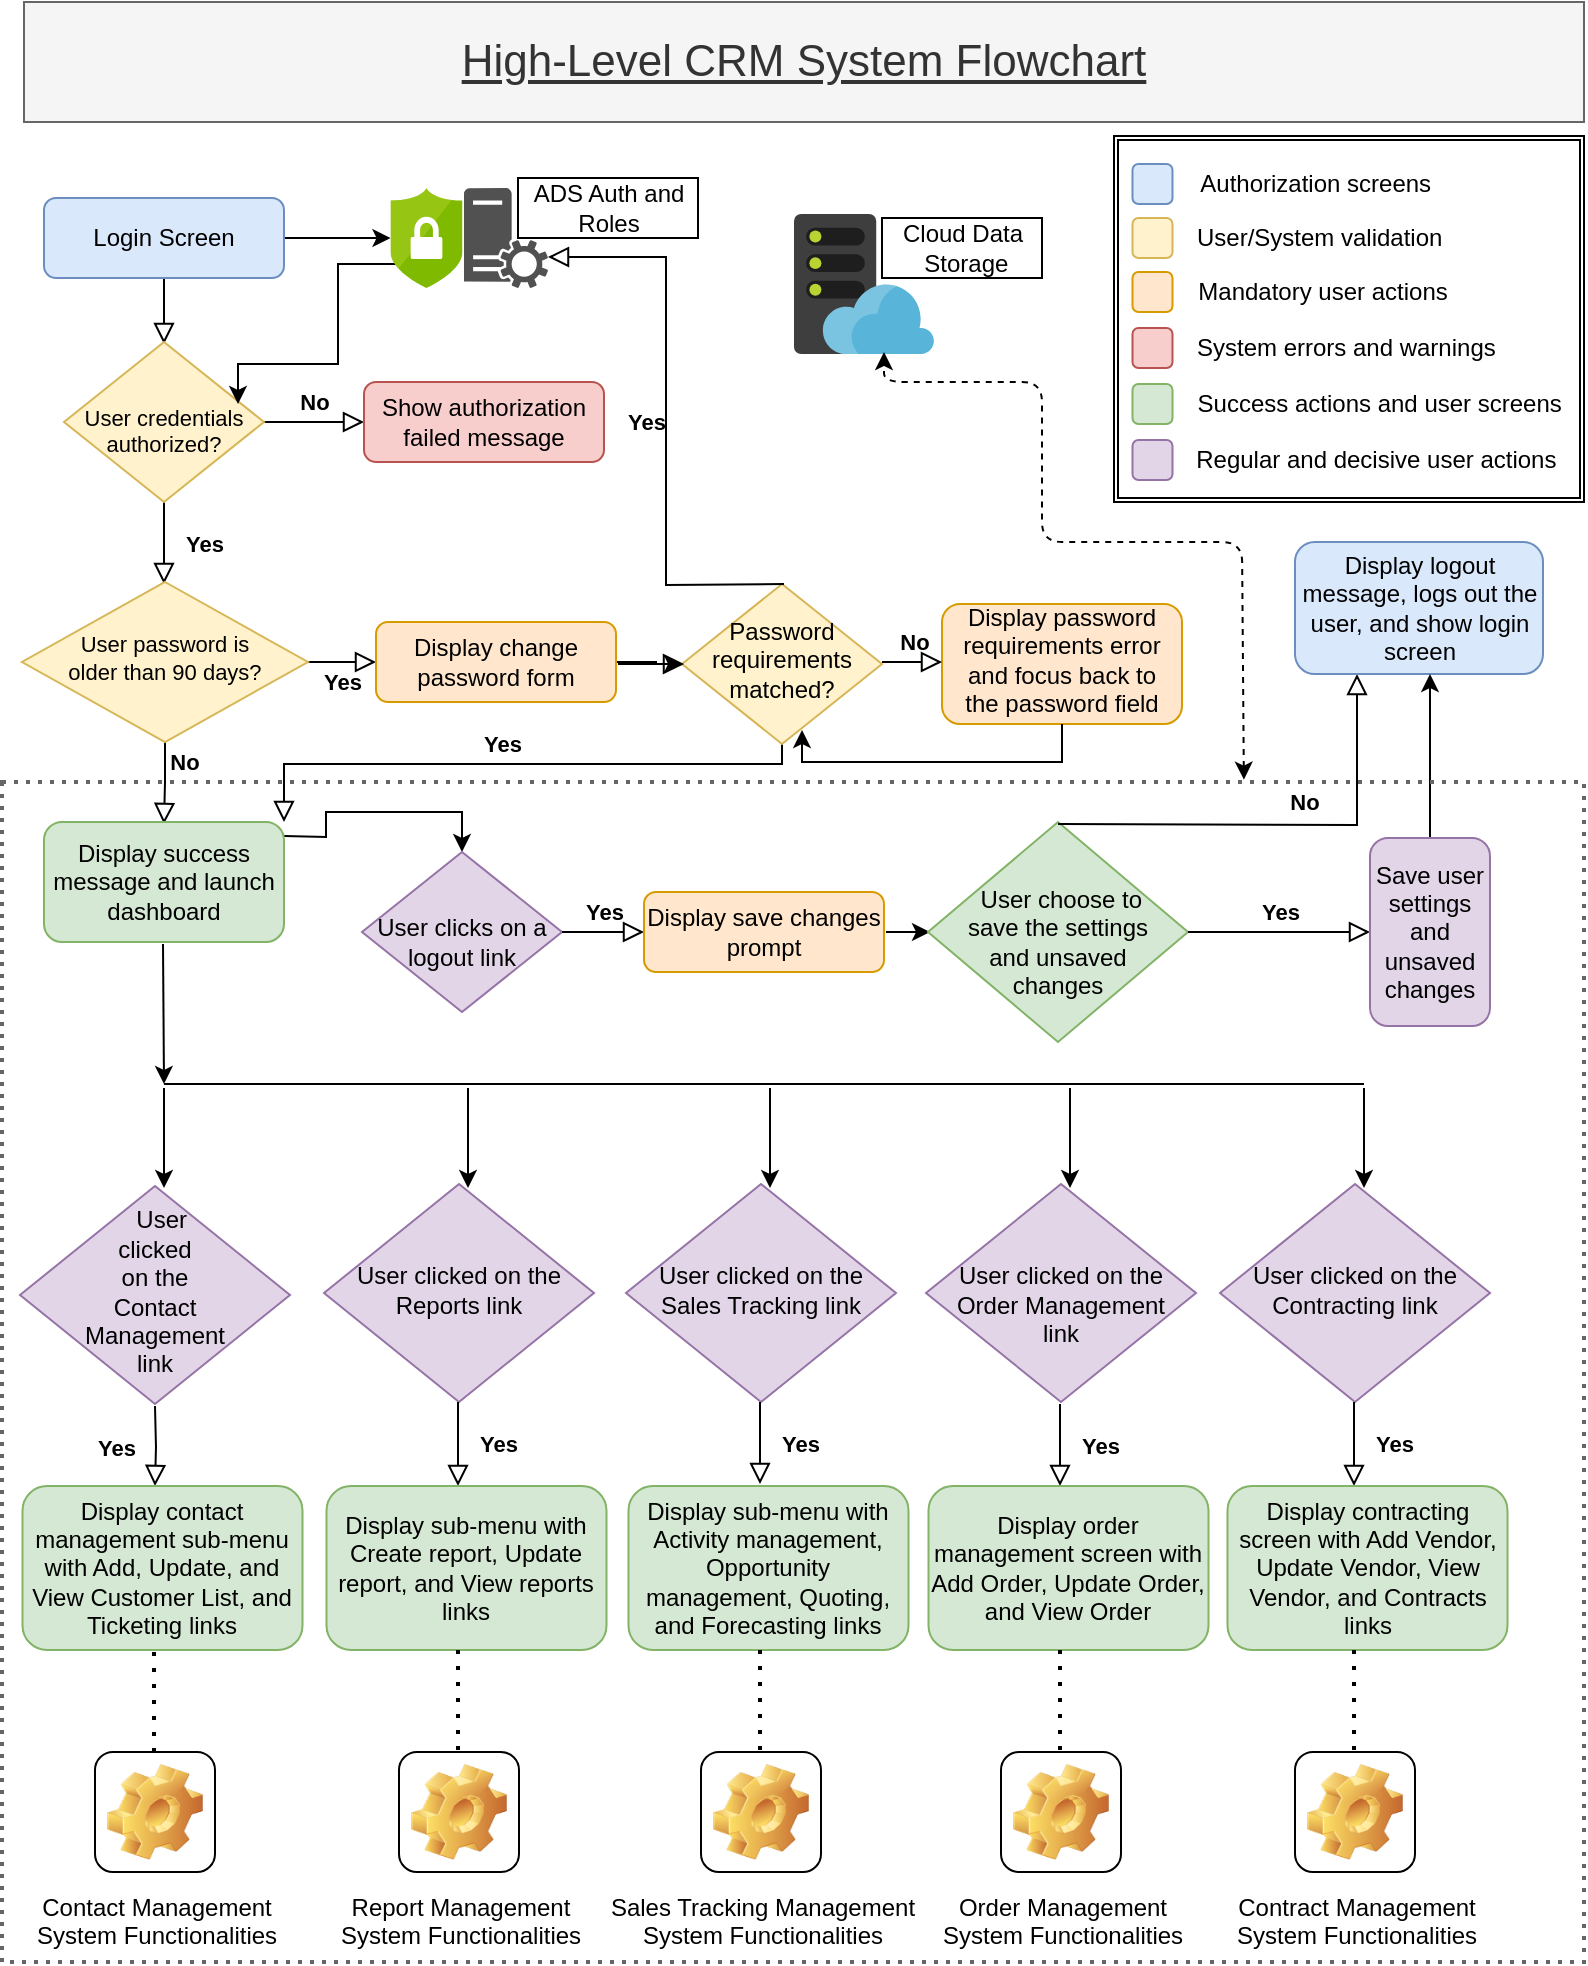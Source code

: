 <mxfile version="16.1.0" type="device" pages="3"><diagram id="T2FDFqBSjmBbZQt1ycmL" name="System Flowchart"><mxGraphModel dx="1426" dy="826" grid="1" gridSize="10" guides="1" tooltips="1" connect="1" arrows="1" fold="1" page="1" pageScale="1" pageWidth="850" pageHeight="1100" math="0" shadow="0"><root><mxCell id="HyrwNdQpYb95RT6OWGRC-0"/><mxCell id="HyrwNdQpYb95RT6OWGRC-1" parent="HyrwNdQpYb95RT6OWGRC-0"/><mxCell id="HyrwNdQpYb95RT6OWGRC-2" value="" style="rounded=0;html=1;jettySize=auto;orthogonalLoop=1;fontSize=11;endArrow=block;endFill=0;endSize=8;strokeWidth=1;shadow=0;labelBackgroundColor=none;edgeStyle=orthogonalEdgeStyle;" edge="1" parent="HyrwNdQpYb95RT6OWGRC-1" source="HyrwNdQpYb95RT6OWGRC-4"><mxGeometry relative="1" as="geometry"><mxPoint x="121" y="221" as="targetPoint"/></mxGeometry></mxCell><mxCell id="HyrwNdQpYb95RT6OWGRC-3" value="" style="edgeStyle=orthogonalEdgeStyle;rounded=0;orthogonalLoop=1;jettySize=auto;html=1;fontSize=11;" edge="1" parent="HyrwNdQpYb95RT6OWGRC-1" source="HyrwNdQpYb95RT6OWGRC-4" target="HyrwNdQpYb95RT6OWGRC-77"><mxGeometry relative="1" as="geometry"/></mxCell><mxCell id="HyrwNdQpYb95RT6OWGRC-4" value="Login Screen" style="rounded=1;whiteSpace=wrap;html=1;fontSize=12;glass=0;strokeWidth=1;shadow=0;fillColor=#dae8fc;strokeColor=#6c8ebf;" vertex="1" parent="HyrwNdQpYb95RT6OWGRC-1"><mxGeometry x="61" y="148" width="120" height="40" as="geometry"/></mxCell><mxCell id="HyrwNdQpYb95RT6OWGRC-5" value="Yes" style="rounded=0;html=1;jettySize=auto;orthogonalLoop=1;fontSize=11;endArrow=block;endFill=0;endSize=8;strokeWidth=1;shadow=0;labelBackgroundColor=none;edgeStyle=orthogonalEdgeStyle;fontStyle=1" edge="1" parent="HyrwNdQpYb95RT6OWGRC-1" source="HyrwNdQpYb95RT6OWGRC-7"><mxGeometry y="20" relative="1" as="geometry"><mxPoint as="offset"/><mxPoint x="121" y="341" as="targetPoint"/></mxGeometry></mxCell><mxCell id="HyrwNdQpYb95RT6OWGRC-6" value="No" style="edgeStyle=orthogonalEdgeStyle;rounded=0;html=1;jettySize=auto;orthogonalLoop=1;fontSize=11;endArrow=block;endFill=0;endSize=8;strokeWidth=1;shadow=0;labelBackgroundColor=none;fontStyle=1" edge="1" parent="HyrwNdQpYb95RT6OWGRC-1" source="HyrwNdQpYb95RT6OWGRC-7" target="HyrwNdQpYb95RT6OWGRC-8"><mxGeometry y="10" relative="1" as="geometry"><mxPoint as="offset"/></mxGeometry></mxCell><mxCell id="HyrwNdQpYb95RT6OWGRC-7" value="&lt;br style=&quot;font-size: 11px&quot;&gt;User credentials authorized?" style="rhombus;whiteSpace=wrap;html=1;shadow=0;fontFamily=Helvetica;fontSize=11;align=center;strokeWidth=1;spacing=6;spacingTop=-4;fillColor=#fff2cc;strokeColor=#d6b656;" vertex="1" parent="HyrwNdQpYb95RT6OWGRC-1"><mxGeometry x="71" y="220" width="100" height="80" as="geometry"/></mxCell><mxCell id="HyrwNdQpYb95RT6OWGRC-8" value="Show authorization failed message" style="rounded=1;whiteSpace=wrap;html=1;fontSize=12;glass=0;strokeWidth=1;shadow=0;fillColor=#f8cecc;strokeColor=#b85450;" vertex="1" parent="HyrwNdQpYb95RT6OWGRC-1"><mxGeometry x="221" y="240" width="120" height="40" as="geometry"/></mxCell><mxCell id="HyrwNdQpYb95RT6OWGRC-9" value="No" style="rounded=0;html=1;jettySize=auto;orthogonalLoop=1;fontSize=11;endArrow=block;endFill=0;endSize=8;strokeWidth=1;shadow=0;labelBackgroundColor=none;edgeStyle=orthogonalEdgeStyle;entryX=0.5;entryY=0.017;entryDx=0;entryDy=0;entryPerimeter=0;fontStyle=1" edge="1" parent="HyrwNdQpYb95RT6OWGRC-1" source="HyrwNdQpYb95RT6OWGRC-11" target="HyrwNdQpYb95RT6OWGRC-13"><mxGeometry x="-0.518" y="9" relative="1" as="geometry"><mxPoint as="offset"/><mxPoint x="121" y="451" as="targetPoint"/><Array as="points"/></mxGeometry></mxCell><mxCell id="HyrwNdQpYb95RT6OWGRC-10" value="Yes" style="edgeStyle=orthogonalEdgeStyle;rounded=0;html=1;jettySize=auto;orthogonalLoop=1;fontSize=11;endArrow=block;endFill=0;endSize=8;strokeWidth=1;shadow=0;labelBackgroundColor=none;fontStyle=1" edge="1" parent="HyrwNdQpYb95RT6OWGRC-1" source="HyrwNdQpYb95RT6OWGRC-11" target="HyrwNdQpYb95RT6OWGRC-15"><mxGeometry y="10" relative="1" as="geometry"><mxPoint as="offset"/></mxGeometry></mxCell><mxCell id="HyrwNdQpYb95RT6OWGRC-11" value="User password is &lt;br&gt;older than 90 days?" style="rhombus;whiteSpace=wrap;html=1;shadow=0;fontFamily=Helvetica;fontSize=11;align=center;strokeWidth=1;spacing=6;spacingTop=-4;fillColor=#fff2cc;strokeColor=#d6b656;" vertex="1" parent="HyrwNdQpYb95RT6OWGRC-1"><mxGeometry x="50" y="340" width="143" height="80" as="geometry"/></mxCell><mxCell id="HyrwNdQpYb95RT6OWGRC-12" value="" style="edgeStyle=orthogonalEdgeStyle;rounded=0;orthogonalLoop=1;jettySize=auto;html=1;fontSize=11;" edge="1" parent="HyrwNdQpYb95RT6OWGRC-1" target="HyrwNdQpYb95RT6OWGRC-41"><mxGeometry relative="1" as="geometry"><mxPoint x="181" y="467" as="sourcePoint"/></mxGeometry></mxCell><mxCell id="HyrwNdQpYb95RT6OWGRC-13" value="Display success message and launch dashboard" style="rounded=1;whiteSpace=wrap;html=1;fontSize=12;glass=0;strokeWidth=1;shadow=0;fillColor=#d5e8d4;strokeColor=#82b366;" vertex="1" parent="HyrwNdQpYb95RT6OWGRC-1"><mxGeometry x="61" y="460" width="120" height="60" as="geometry"/></mxCell><mxCell id="HyrwNdQpYb95RT6OWGRC-14" value="" style="edgeStyle=orthogonalEdgeStyle;rounded=0;orthogonalLoop=1;jettySize=auto;html=1;fontSize=10;" edge="1" parent="HyrwNdQpYb95RT6OWGRC-1" source="HyrwNdQpYb95RT6OWGRC-15" target="HyrwNdQpYb95RT6OWGRC-17"><mxGeometry relative="1" as="geometry"/></mxCell><mxCell id="HyrwNdQpYb95RT6OWGRC-15" value="Display change password form" style="rounded=1;whiteSpace=wrap;html=1;fontSize=12;glass=0;strokeWidth=1;shadow=0;fillColor=#ffe6cc;strokeColor=#d79b00;" vertex="1" parent="HyrwNdQpYb95RT6OWGRC-1"><mxGeometry x="227" y="360" width="120" height="40" as="geometry"/></mxCell><mxCell id="HyrwNdQpYb95RT6OWGRC-16" value="Yes" style="edgeStyle=orthogonalEdgeStyle;rounded=0;html=1;jettySize=auto;orthogonalLoop=1;fontSize=11;endArrow=block;endFill=0;endSize=8;strokeWidth=1;shadow=0;labelBackgroundColor=none;exitX=0.5;exitY=1;exitDx=0;exitDy=0;entryX=1;entryY=0;entryDx=0;entryDy=0;fontStyle=1" edge="1" parent="HyrwNdQpYb95RT6OWGRC-1" source="HyrwNdQpYb95RT6OWGRC-17" target="HyrwNdQpYb95RT6OWGRC-13"><mxGeometry x="0.042" y="-10" relative="1" as="geometry"><mxPoint as="offset"/><mxPoint x="430" y="383" as="sourcePoint"/><mxPoint x="461" y="470" as="targetPoint"/><Array as="points"><mxPoint x="430" y="431"/><mxPoint x="181" y="431"/></Array></mxGeometry></mxCell><mxCell id="HyrwNdQpYb95RT6OWGRC-17" value="Password requirements matched?" style="rhombus;whiteSpace=wrap;html=1;shadow=0;fontFamily=Helvetica;fontSize=12;align=center;strokeWidth=1;spacing=6;spacingTop=-4;fillColor=#fff2cc;strokeColor=#d6b656;" vertex="1" parent="HyrwNdQpYb95RT6OWGRC-1"><mxGeometry x="380" y="341" width="100" height="80" as="geometry"/></mxCell><mxCell id="HyrwNdQpYb95RT6OWGRC-18" value="" style="edgeStyle=orthogonalEdgeStyle;rounded=0;html=1;jettySize=auto;orthogonalLoop=1;fontSize=11;endArrow=block;endFill=0;endSize=8;strokeWidth=1;shadow=0;labelBackgroundColor=none;" edge="1" parent="HyrwNdQpYb95RT6OWGRC-1"><mxGeometry y="10" relative="1" as="geometry"><mxPoint as="offset"/><mxPoint x="348" y="381" as="sourcePoint"/><mxPoint x="381" y="381" as="targetPoint"/></mxGeometry></mxCell><mxCell id="HyrwNdQpYb95RT6OWGRC-19" value="" style="endArrow=classic;html=1;rounded=0;fontSize=11;" edge="1" parent="HyrwNdQpYb95RT6OWGRC-1"><mxGeometry width="50" height="50" relative="1" as="geometry"><mxPoint x="120.5" y="521" as="sourcePoint"/><mxPoint x="121" y="591" as="targetPoint"/></mxGeometry></mxCell><mxCell id="HyrwNdQpYb95RT6OWGRC-20" value="" style="endArrow=none;html=1;rounded=0;fontSize=11;" edge="1" parent="HyrwNdQpYb95RT6OWGRC-1"><mxGeometry width="50" height="50" relative="1" as="geometry"><mxPoint x="121" y="591" as="sourcePoint"/><mxPoint x="721" y="591" as="targetPoint"/></mxGeometry></mxCell><mxCell id="HyrwNdQpYb95RT6OWGRC-21" value="" style="endArrow=classic;html=1;rounded=0;fontSize=11;" edge="1" parent="HyrwNdQpYb95RT6OWGRC-1"><mxGeometry width="50" height="50" relative="1" as="geometry"><mxPoint x="121" y="593" as="sourcePoint"/><mxPoint x="121" y="643" as="targetPoint"/></mxGeometry></mxCell><mxCell id="HyrwNdQpYb95RT6OWGRC-22" value="&amp;nbsp; User &lt;br&gt;clicked &lt;br&gt;on the &lt;br style=&quot;font-size: 12px&quot;&gt;Contact &lt;br&gt;Management &lt;br style=&quot;font-size: 12px&quot;&gt;link" style="rhombus;whiteSpace=wrap;html=1;shadow=0;fontFamily=Helvetica;fontSize=12;align=center;strokeWidth=1;spacing=6;spacingTop=-4;fillColor=#e1d5e7;strokeColor=#9673a6;" vertex="1" parent="HyrwNdQpYb95RT6OWGRC-1"><mxGeometry x="49" y="642" width="135" height="109" as="geometry"/></mxCell><mxCell id="HyrwNdQpYb95RT6OWGRC-23" value="Yes" style="rounded=0;html=1;jettySize=auto;orthogonalLoop=1;fontSize=11;endArrow=block;endFill=0;endSize=8;strokeWidth=1;shadow=0;labelBackgroundColor=none;edgeStyle=orthogonalEdgeStyle;fontStyle=1" edge="1" parent="HyrwNdQpYb95RT6OWGRC-1"><mxGeometry y="20" relative="1" as="geometry"><mxPoint as="offset"/><mxPoint x="116.5" y="752" as="sourcePoint"/><mxPoint x="116.5" y="792" as="targetPoint"/></mxGeometry></mxCell><mxCell id="HyrwNdQpYb95RT6OWGRC-24" value="Display contact management sub-menu with Add, Update, and View Customer List, and Ticketing links" style="rounded=1;whiteSpace=wrap;html=1;fontSize=12;fillColor=#d5e8d4;strokeColor=#82b366;" vertex="1" parent="HyrwNdQpYb95RT6OWGRC-1"><mxGeometry x="50.25" y="792" width="140" height="82" as="geometry"/></mxCell><mxCell id="HyrwNdQpYb95RT6OWGRC-25" value="" style="endArrow=classic;html=1;rounded=0;fontSize=11;" edge="1" parent="HyrwNdQpYb95RT6OWGRC-1"><mxGeometry width="50" height="50" relative="1" as="geometry"><mxPoint x="273" y="593" as="sourcePoint"/><mxPoint x="273" y="643" as="targetPoint"/></mxGeometry></mxCell><mxCell id="HyrwNdQpYb95RT6OWGRC-26" value="User clicked on the Reports link" style="rhombus;whiteSpace=wrap;html=1;shadow=0;fontFamily=Helvetica;fontSize=12;align=center;strokeWidth=1;spacing=6;spacingTop=-4;fillColor=#e1d5e7;strokeColor=#9673a6;" vertex="1" parent="HyrwNdQpYb95RT6OWGRC-1"><mxGeometry x="201" y="641" width="135" height="109" as="geometry"/></mxCell><mxCell id="HyrwNdQpYb95RT6OWGRC-27" value="Yes" style="rounded=0;html=1;jettySize=auto;orthogonalLoop=1;fontSize=11;endArrow=block;endFill=0;endSize=8;strokeWidth=1;shadow=0;labelBackgroundColor=none;edgeStyle=orthogonalEdgeStyle;fontStyle=1" edge="1" parent="HyrwNdQpYb95RT6OWGRC-1"><mxGeometry y="20" relative="1" as="geometry"><mxPoint as="offset"/><mxPoint x="268" y="750" as="sourcePoint"/><mxPoint x="268" y="792" as="targetPoint"/></mxGeometry></mxCell><mxCell id="HyrwNdQpYb95RT6OWGRC-28" value="Display sub-menu with Create report, Update report, and View reports links" style="rounded=1;whiteSpace=wrap;html=1;fontSize=12;fillColor=#d5e8d4;strokeColor=#82b366;" vertex="1" parent="HyrwNdQpYb95RT6OWGRC-1"><mxGeometry x="202.25" y="792" width="140" height="82" as="geometry"/></mxCell><mxCell id="HyrwNdQpYb95RT6OWGRC-29" value="" style="endArrow=classic;html=1;rounded=0;fontSize=11;" edge="1" parent="HyrwNdQpYb95RT6OWGRC-1"><mxGeometry width="50" height="50" relative="1" as="geometry"><mxPoint x="424" y="593" as="sourcePoint"/><mxPoint x="424" y="643" as="targetPoint"/></mxGeometry></mxCell><mxCell id="HyrwNdQpYb95RT6OWGRC-30" value="User clicked on the &lt;br style=&quot;font-size: 12px;&quot;&gt;Sales Tracking link" style="rhombus;whiteSpace=wrap;html=1;shadow=0;fontFamily=Helvetica;fontSize=12;align=center;strokeWidth=1;spacing=6;spacingTop=-4;fillColor=#e1d5e7;strokeColor=#9673a6;" vertex="1" parent="HyrwNdQpYb95RT6OWGRC-1"><mxGeometry x="352" y="641" width="135" height="109" as="geometry"/></mxCell><mxCell id="HyrwNdQpYb95RT6OWGRC-31" value="Yes" style="rounded=0;html=1;jettySize=auto;orthogonalLoop=1;fontSize=11;endArrow=block;endFill=0;endSize=8;strokeWidth=1;shadow=0;labelBackgroundColor=none;edgeStyle=orthogonalEdgeStyle;fontStyle=1" edge="1" parent="HyrwNdQpYb95RT6OWGRC-1"><mxGeometry y="20" relative="1" as="geometry"><mxPoint as="offset"/><mxPoint x="419" y="750" as="sourcePoint"/><mxPoint x="419" y="791" as="targetPoint"/></mxGeometry></mxCell><mxCell id="HyrwNdQpYb95RT6OWGRC-32" value="Display sub-menu with Activity management, Opportunity management, Quoting, and Forecasting links" style="rounded=1;whiteSpace=wrap;html=1;fontSize=12;fillColor=#d5e8d4;strokeColor=#82b366;" vertex="1" parent="HyrwNdQpYb95RT6OWGRC-1"><mxGeometry x="353.25" y="792" width="140" height="82" as="geometry"/></mxCell><mxCell id="HyrwNdQpYb95RT6OWGRC-33" value="" style="endArrow=classic;html=1;rounded=0;fontSize=11;" edge="1" parent="HyrwNdQpYb95RT6OWGRC-1"><mxGeometry width="50" height="50" relative="1" as="geometry"><mxPoint x="574" y="593" as="sourcePoint"/><mxPoint x="574" y="643" as="targetPoint"/></mxGeometry></mxCell><mxCell id="HyrwNdQpYb95RT6OWGRC-34" value="&lt;br style=&quot;font-size: 12px;&quot;&gt;User clicked on the Order Management link" style="rhombus;whiteSpace=wrap;html=1;shadow=0;fontFamily=Helvetica;fontSize=12;align=center;strokeWidth=1;spacing=6;spacingTop=-4;fillColor=#e1d5e7;strokeColor=#9673a6;" vertex="1" parent="HyrwNdQpYb95RT6OWGRC-1"><mxGeometry x="502" y="641" width="135" height="109" as="geometry"/></mxCell><mxCell id="HyrwNdQpYb95RT6OWGRC-35" value="Yes" style="rounded=0;html=1;jettySize=auto;orthogonalLoop=1;fontSize=11;endArrow=block;endFill=0;endSize=8;strokeWidth=1;shadow=0;labelBackgroundColor=none;edgeStyle=orthogonalEdgeStyle;fontStyle=1" edge="1" parent="HyrwNdQpYb95RT6OWGRC-1"><mxGeometry y="20" relative="1" as="geometry"><mxPoint as="offset"/><mxPoint x="569" y="751" as="sourcePoint"/><mxPoint x="569" y="792" as="targetPoint"/></mxGeometry></mxCell><mxCell id="HyrwNdQpYb95RT6OWGRC-36" value="Display order management screen with Add Order, Update Order, and View Order" style="rounded=1;whiteSpace=wrap;html=1;fontSize=12;fillColor=#d5e8d4;strokeColor=#82b366;" vertex="1" parent="HyrwNdQpYb95RT6OWGRC-1"><mxGeometry x="503.25" y="792" width="140" height="82" as="geometry"/></mxCell><mxCell id="HyrwNdQpYb95RT6OWGRC-37" value="" style="endArrow=classic;html=1;rounded=0;fontSize=11;" edge="1" parent="HyrwNdQpYb95RT6OWGRC-1"><mxGeometry width="50" height="50" relative="1" as="geometry"><mxPoint x="721" y="593" as="sourcePoint"/><mxPoint x="721" y="643" as="targetPoint"/></mxGeometry></mxCell><mxCell id="HyrwNdQpYb95RT6OWGRC-38" value="User clicked on the Contracting link" style="rhombus;whiteSpace=wrap;html=1;shadow=0;fontFamily=Helvetica;fontSize=12;align=center;strokeWidth=1;spacing=6;spacingTop=-4;fillColor=#e1d5e7;strokeColor=#9673a6;" vertex="1" parent="HyrwNdQpYb95RT6OWGRC-1"><mxGeometry x="649" y="641" width="135" height="109" as="geometry"/></mxCell><mxCell id="HyrwNdQpYb95RT6OWGRC-39" value="Yes" style="rounded=0;html=1;jettySize=auto;orthogonalLoop=1;fontSize=11;endArrow=block;endFill=0;endSize=8;strokeWidth=1;shadow=0;labelBackgroundColor=none;edgeStyle=orthogonalEdgeStyle;fontStyle=1" edge="1" parent="HyrwNdQpYb95RT6OWGRC-1"><mxGeometry y="20" relative="1" as="geometry"><mxPoint as="offset"/><mxPoint x="716" y="750" as="sourcePoint"/><mxPoint x="716" y="792" as="targetPoint"/></mxGeometry></mxCell><mxCell id="HyrwNdQpYb95RT6OWGRC-40" value="Display contracting screen with Add Vendor, Update Vendor, View Vendor, and Contracts links" style="rounded=1;whiteSpace=wrap;html=1;fontSize=12;fillColor=#d5e8d4;strokeColor=#82b366;" vertex="1" parent="HyrwNdQpYb95RT6OWGRC-1"><mxGeometry x="652.75" y="792" width="140" height="82" as="geometry"/></mxCell><mxCell id="HyrwNdQpYb95RT6OWGRC-41" value="&lt;br style=&quot;font-size: 12px;&quot;&gt;User clicks on a logout link" style="rhombus;whiteSpace=wrap;html=1;shadow=0;fontFamily=Helvetica;fontSize=12;align=center;strokeWidth=1;spacing=6;spacingTop=-4;fillColor=#e1d5e7;strokeColor=#9673a6;" vertex="1" parent="HyrwNdQpYb95RT6OWGRC-1"><mxGeometry x="220" y="475" width="100" height="80" as="geometry"/></mxCell><mxCell id="HyrwNdQpYb95RT6OWGRC-42" value="Yes" style="edgeStyle=orthogonalEdgeStyle;rounded=0;html=1;jettySize=auto;orthogonalLoop=1;fontSize=11;endArrow=block;endFill=0;endSize=8;strokeWidth=1;shadow=0;labelBackgroundColor=none;fontStyle=1" edge="1" parent="HyrwNdQpYb95RT6OWGRC-1"><mxGeometry y="10" relative="1" as="geometry"><mxPoint as="offset"/><mxPoint x="320" y="515" as="sourcePoint"/><mxPoint x="361" y="515" as="targetPoint"/></mxGeometry></mxCell><mxCell id="HyrwNdQpYb95RT6OWGRC-43" value="Display save changes prompt" style="rounded=1;whiteSpace=wrap;html=1;fontSize=12;glass=0;strokeWidth=1;shadow=0;fillColor=#ffe6cc;strokeColor=#d79b00;" vertex="1" parent="HyrwNdQpYb95RT6OWGRC-1"><mxGeometry x="361" y="495" width="120" height="40" as="geometry"/></mxCell><mxCell id="HyrwNdQpYb95RT6OWGRC-44" value="" style="endArrow=classic;html=1;rounded=0;fontSize=9;" edge="1" parent="HyrwNdQpYb95RT6OWGRC-1"><mxGeometry width="50" height="50" relative="1" as="geometry"><mxPoint x="482" y="515" as="sourcePoint"/><mxPoint x="504" y="515" as="targetPoint"/></mxGeometry></mxCell><mxCell id="HyrwNdQpYb95RT6OWGRC-45" value="&lt;br style=&quot;font-size: 12px&quot;&gt;&amp;nbsp;User choose to &lt;br&gt;save the settings &lt;br&gt;and unsaved &lt;br&gt;changes" style="rhombus;whiteSpace=wrap;html=1;shadow=0;fontFamily=Helvetica;fontSize=12;align=center;strokeWidth=1;spacing=6;spacingTop=-4;fillColor=#d5e8d4;strokeColor=#82b366;" vertex="1" parent="HyrwNdQpYb95RT6OWGRC-1"><mxGeometry x="503" y="460" width="130" height="110" as="geometry"/></mxCell><mxCell id="HyrwNdQpYb95RT6OWGRC-46" value="Yes" style="edgeStyle=orthogonalEdgeStyle;rounded=0;html=1;jettySize=auto;orthogonalLoop=1;fontSize=11;endArrow=block;endFill=0;endSize=8;strokeWidth=1;shadow=0;labelBackgroundColor=none;fontStyle=1" edge="1" parent="HyrwNdQpYb95RT6OWGRC-1"><mxGeometry y="10" relative="1" as="geometry"><mxPoint as="offset"/><mxPoint x="633" y="515" as="sourcePoint"/><mxPoint x="724" y="515" as="targetPoint"/></mxGeometry></mxCell><mxCell id="HyrwNdQpYb95RT6OWGRC-47" value="No" style="edgeStyle=orthogonalEdgeStyle;rounded=0;html=1;jettySize=auto;orthogonalLoop=1;fontSize=11;endArrow=block;endFill=0;endSize=8;strokeWidth=1;shadow=0;labelBackgroundColor=none;fontStyle=1;entryX=0.25;entryY=1;entryDx=0;entryDy=0;" edge="1" parent="HyrwNdQpYb95RT6OWGRC-1" target="HyrwNdQpYb95RT6OWGRC-48"><mxGeometry x="0.087" y="11" relative="1" as="geometry"><mxPoint as="offset"/><mxPoint x="568" y="461" as="sourcePoint"/><mxPoint x="650" y="386" as="targetPoint"/></mxGeometry></mxCell><mxCell id="HyrwNdQpYb95RT6OWGRC-48" value="Display logout message, logs out the user, and show login screen" style="rounded=1;whiteSpace=wrap;html=1;fontSize=12;glass=0;strokeWidth=1;shadow=0;fillColor=#dae8fc;strokeColor=#6c8ebf;" vertex="1" parent="HyrwNdQpYb95RT6OWGRC-1"><mxGeometry x="686.5" y="320" width="124" height="66" as="geometry"/></mxCell><mxCell id="HyrwNdQpYb95RT6OWGRC-89" value="" style="edgeStyle=orthogonalEdgeStyle;rounded=0;orthogonalLoop=1;jettySize=auto;html=1;" edge="1" parent="HyrwNdQpYb95RT6OWGRC-1" source="HyrwNdQpYb95RT6OWGRC-49" target="HyrwNdQpYb95RT6OWGRC-48"><mxGeometry relative="1" as="geometry"><Array as="points"><mxPoint x="754" y="410"/><mxPoint x="754" y="410"/></Array></mxGeometry></mxCell><mxCell id="HyrwNdQpYb95RT6OWGRC-49" value="Save user settings and unsaved changes" style="rounded=1;whiteSpace=wrap;html=1;fontSize=12;glass=0;strokeWidth=1;shadow=0;fillColor=#e1d5e7;strokeColor=#9673a6;" vertex="1" parent="HyrwNdQpYb95RT6OWGRC-1"><mxGeometry x="724" y="468" width="60" height="94" as="geometry"/></mxCell><mxCell id="HyrwNdQpYb95RT6OWGRC-51" value="&lt;font style=&quot;font-size: 22px&quot;&gt;&lt;u&gt;High-Level CRM System Flowchart&lt;/u&gt;&lt;/font&gt;" style="rounded=0;whiteSpace=wrap;html=1;fontSize=17;fillColor=#f5f5f5;strokeColor=#666666;fontColor=#333333;" vertex="1" parent="HyrwNdQpYb95RT6OWGRC-1"><mxGeometry x="51" y="50" width="780" height="60" as="geometry"/></mxCell><mxCell id="HyrwNdQpYb95RT6OWGRC-52" value="" style="endArrow=none;dashed=1;html=1;dashPattern=1 3;strokeWidth=2;rounded=0;fontSize=11;" edge="1" parent="HyrwNdQpYb95RT6OWGRC-1"><mxGeometry width="50" height="50" relative="1" as="geometry"><mxPoint x="116" y="925" as="sourcePoint"/><mxPoint x="116" y="875" as="targetPoint"/></mxGeometry></mxCell><mxCell id="HyrwNdQpYb95RT6OWGRC-53" value="" style="endArrow=none;dashed=1;html=1;dashPattern=1 3;strokeWidth=2;rounded=0;fontSize=11;" edge="1" parent="HyrwNdQpYb95RT6OWGRC-1"><mxGeometry width="50" height="50" relative="1" as="geometry"><mxPoint x="268" y="924" as="sourcePoint"/><mxPoint x="268" y="874" as="targetPoint"/></mxGeometry></mxCell><mxCell id="HyrwNdQpYb95RT6OWGRC-54" value="" style="endArrow=none;dashed=1;html=1;dashPattern=1 3;strokeWidth=2;rounded=0;fontSize=11;" edge="1" parent="HyrwNdQpYb95RT6OWGRC-1"><mxGeometry width="50" height="50" relative="1" as="geometry"><mxPoint x="419" y="924" as="sourcePoint"/><mxPoint x="419" y="874" as="targetPoint"/></mxGeometry></mxCell><mxCell id="HyrwNdQpYb95RT6OWGRC-55" value="" style="endArrow=none;dashed=1;html=1;dashPattern=1 3;strokeWidth=2;rounded=0;fontSize=11;" edge="1" parent="HyrwNdQpYb95RT6OWGRC-1"><mxGeometry width="50" height="50" relative="1" as="geometry"><mxPoint x="569" y="924" as="sourcePoint"/><mxPoint x="569" y="874" as="targetPoint"/></mxGeometry></mxCell><mxCell id="HyrwNdQpYb95RT6OWGRC-56" value="" style="endArrow=none;dashed=1;html=1;dashPattern=1 3;strokeWidth=2;rounded=0;fontSize=11;" edge="1" parent="HyrwNdQpYb95RT6OWGRC-1"><mxGeometry width="50" height="50" relative="1" as="geometry"><mxPoint x="716" y="924" as="sourcePoint"/><mxPoint x="716" y="874" as="targetPoint"/></mxGeometry></mxCell><mxCell id="HyrwNdQpYb95RT6OWGRC-57" value="Contact Management &lt;br style=&quot;font-size: 12px;&quot;&gt;System Functionalities" style="icon;html=1;image=img/clipart/Gear_128x128.png;fontSize=12;" vertex="1" parent="HyrwNdQpYb95RT6OWGRC-1"><mxGeometry x="86.5" y="925" width="60" height="60" as="geometry"/></mxCell><mxCell id="HyrwNdQpYb95RT6OWGRC-58" value="Report Management &lt;br style=&quot;font-size: 12px;&quot;&gt;System Functionalities" style="icon;html=1;image=img/clipart/Gear_128x128.png;fontSize=12;" vertex="1" parent="HyrwNdQpYb95RT6OWGRC-1"><mxGeometry x="238.5" y="925" width="60" height="60" as="geometry"/></mxCell><mxCell id="HyrwNdQpYb95RT6OWGRC-59" value="Sales Tracking Management &lt;br style=&quot;font-size: 12px;&quot;&gt;System Functionalities" style="icon;html=1;image=img/clipart/Gear_128x128.png;fontSize=12;" vertex="1" parent="HyrwNdQpYb95RT6OWGRC-1"><mxGeometry x="389.5" y="925" width="60" height="60" as="geometry"/></mxCell><mxCell id="HyrwNdQpYb95RT6OWGRC-60" value="Order Management &lt;br style=&quot;font-size: 12px;&quot;&gt;System Functionalities" style="icon;html=1;image=img/clipart/Gear_128x128.png;fontSize=12;" vertex="1" parent="HyrwNdQpYb95RT6OWGRC-1"><mxGeometry x="539.5" y="925" width="60" height="60" as="geometry"/></mxCell><mxCell id="HyrwNdQpYb95RT6OWGRC-61" value="Contract Management &lt;br style=&quot;font-size: 12px;&quot;&gt;System Functionalities" style="icon;html=1;image=img/clipart/Gear_128x128.png;fontSize=12;" vertex="1" parent="HyrwNdQpYb95RT6OWGRC-1"><mxGeometry x="686.5" y="925" width="60" height="60" as="geometry"/></mxCell><mxCell id="HyrwNdQpYb95RT6OWGRC-62" value="" style="rounded=1;whiteSpace=wrap;html=1;fontSize=22;fillColor=#dae8fc;strokeColor=#6c8ebf;" vertex="1" parent="HyrwNdQpYb95RT6OWGRC-1"><mxGeometry x="605.25" y="131" width="20" height="20" as="geometry"/></mxCell><mxCell id="HyrwNdQpYb95RT6OWGRC-63" value="&amp;nbsp; &amp;nbsp; Authorization screens" style="text;html=1;align=center;verticalAlign=middle;resizable=0;points=[];autosize=1;strokeColor=none;fillColor=none;fontSize=12;" vertex="1" parent="HyrwNdQpYb95RT6OWGRC-1"><mxGeometry x="620.25" y="131" width="140" height="20" as="geometry"/></mxCell><mxCell id="HyrwNdQpYb95RT6OWGRC-64" value="" style="rounded=1;whiteSpace=wrap;html=1;fontSize=22;fillColor=#fff2cc;strokeColor=#d6b656;" vertex="1" parent="HyrwNdQpYb95RT6OWGRC-1"><mxGeometry x="605.25" y="158" width="20" height="20" as="geometry"/></mxCell><mxCell id="HyrwNdQpYb95RT6OWGRC-65" value="&amp;nbsp; User/System validation" style="text;html=1;align=center;verticalAlign=middle;resizable=0;points=[];autosize=1;strokeColor=none;fillColor=none;fontSize=12;" vertex="1" parent="HyrwNdQpYb95RT6OWGRC-1"><mxGeometry x="625.25" y="158" width="140" height="20" as="geometry"/></mxCell><mxCell id="HyrwNdQpYb95RT6OWGRC-66" value="" style="rounded=1;whiteSpace=wrap;html=1;fontSize=22;fillColor=#ffe6cc;strokeColor=#d79b00;" vertex="1" parent="HyrwNdQpYb95RT6OWGRC-1"><mxGeometry x="605.25" y="185" width="20" height="20" as="geometry"/></mxCell><mxCell id="HyrwNdQpYb95RT6OWGRC-67" value="&amp;nbsp; &amp;nbsp;Mandatory user actions" style="text;html=1;align=center;verticalAlign=middle;resizable=0;points=[];autosize=1;strokeColor=none;fillColor=none;fontSize=12;" vertex="1" parent="HyrwNdQpYb95RT6OWGRC-1"><mxGeometry x="620.25" y="185" width="150" height="20" as="geometry"/></mxCell><mxCell id="HyrwNdQpYb95RT6OWGRC-68" value="" style="rounded=1;whiteSpace=wrap;html=1;fontSize=22;fillColor=#f8cecc;strokeColor=#b85450;" vertex="1" parent="HyrwNdQpYb95RT6OWGRC-1"><mxGeometry x="605.25" y="213" width="20" height="20" as="geometry"/></mxCell><mxCell id="HyrwNdQpYb95RT6OWGRC-69" value="&amp;nbsp; &amp;nbsp; System errors and warnings" style="text;html=1;align=center;verticalAlign=middle;resizable=0;points=[];autosize=1;strokeColor=none;fillColor=none;fontSize=12;" vertex="1" parent="HyrwNdQpYb95RT6OWGRC-1"><mxGeometry x="615.25" y="213" width="180" height="20" as="geometry"/></mxCell><mxCell id="HyrwNdQpYb95RT6OWGRC-70" value="" style="rounded=1;whiteSpace=wrap;html=1;fontSize=22;fillColor=#d5e8d4;strokeColor=#82b366;" vertex="1" parent="HyrwNdQpYb95RT6OWGRC-1"><mxGeometry x="605.25" y="241" width="20" height="20" as="geometry"/></mxCell><mxCell id="HyrwNdQpYb95RT6OWGRC-71" value="&amp;nbsp; Success actions and user screens" style="text;html=1;align=center;verticalAlign=middle;resizable=0;points=[];autosize=1;strokeColor=none;fillColor=none;fontSize=12;" vertex="1" parent="HyrwNdQpYb95RT6OWGRC-1"><mxGeometry x="625.25" y="241" width="200" height="20" as="geometry"/></mxCell><mxCell id="HyrwNdQpYb95RT6OWGRC-72" value="" style="rounded=1;whiteSpace=wrap;html=1;fontSize=22;fillColor=#e1d5e7;strokeColor=#9673a6;" vertex="1" parent="HyrwNdQpYb95RT6OWGRC-1"><mxGeometry x="605.25" y="269" width="20" height="20" as="geometry"/></mxCell><mxCell id="HyrwNdQpYb95RT6OWGRC-73" value="&amp;nbsp;Regular and decisive user actions" style="text;html=1;align=center;verticalAlign=middle;resizable=0;points=[];autosize=1;strokeColor=none;fillColor=none;fontSize=12;" vertex="1" parent="HyrwNdQpYb95RT6OWGRC-1"><mxGeometry x="625.25" y="269" width="200" height="20" as="geometry"/></mxCell><mxCell id="HyrwNdQpYb95RT6OWGRC-74" value="" style="shape=ext;double=1;whiteSpace=wrap;html=1;fontSize=11;fillColor=none;" vertex="1" parent="HyrwNdQpYb95RT6OWGRC-1"><mxGeometry x="596" y="117" width="235" height="183" as="geometry"/></mxCell><mxCell id="HyrwNdQpYb95RT6OWGRC-75" value="" style="sketch=0;pointerEvents=1;shadow=0;dashed=0;html=1;strokeColor=none;labelPosition=center;verticalLabelPosition=bottom;verticalAlign=top;align=center;fillColor=#515151;shape=mxgraph.mscae.system_center.roles;fontSize=11;" vertex="1" parent="HyrwNdQpYb95RT6OWGRC-1"><mxGeometry x="271" y="143" width="42" height="50" as="geometry"/></mxCell><mxCell id="HyrwNdQpYb95RT6OWGRC-76" value="" style="edgeStyle=orthogonalEdgeStyle;rounded=0;orthogonalLoop=1;jettySize=auto;html=1;fontSize=11;" edge="1" parent="HyrwNdQpYb95RT6OWGRC-1"><mxGeometry relative="1" as="geometry"><mxPoint x="238" y="181" as="sourcePoint"/><mxPoint x="158" y="251" as="targetPoint"/><Array as="points"><mxPoint x="208" y="181"/><mxPoint x="208" y="231"/><mxPoint x="158" y="231"/></Array></mxGeometry></mxCell><mxCell id="HyrwNdQpYb95RT6OWGRC-77" value="" style="sketch=0;aspect=fixed;html=1;points=[];align=center;image;fontSize=12;image=img/lib/mscae/Security_Center.svg;fillColor=none;" vertex="1" parent="HyrwNdQpYb95RT6OWGRC-1"><mxGeometry x="234.25" y="143" width="36" height="50" as="geometry"/></mxCell><mxCell id="HyrwNdQpYb95RT6OWGRC-79" value="" style="sketch=0;aspect=fixed;html=1;points=[];align=center;image;fontSize=12;image=img/lib/mscae/WebHosting.svg;fillColor=none;" vertex="1" parent="HyrwNdQpYb95RT6OWGRC-1"><mxGeometry x="436" y="156" width="70" height="70" as="geometry"/></mxCell><UserObject label="" treeRoot="1" id="HyrwNdQpYb95RT6OWGRC-81"><mxCell style="whiteSpace=wrap;html=1;align=center;treeFolding=1;treeMoving=1;newEdgeStyle={&quot;edgeStyle&quot;:&quot;elbowEdgeStyle&quot;,&quot;startArrow&quot;:&quot;none&quot;,&quot;endArrow&quot;:&quot;none&quot;};fontSize=11;fillColor=none;dashed=1;shadow=0;sketch=0;glass=0;rounded=0;fontColor=#333333;strokeColor=#666666;gradientColor=none;strokeWidth=2;dashPattern=1 2;" vertex="1" parent="HyrwNdQpYb95RT6OWGRC-1"><mxGeometry x="40" y="440" width="791" height="590" as="geometry"/></mxCell></UserObject><mxCell id="HyrwNdQpYb95RT6OWGRC-82" value="Cloud Data&lt;br style=&quot;font-size: 12px;&quot;&gt;&amp;nbsp;Storage" style="text;html=1;align=center;verticalAlign=middle;resizable=0;points=[];autosize=1;strokeColor=default;fillColor=none;fontSize=12;" vertex="1" parent="HyrwNdQpYb95RT6OWGRC-1"><mxGeometry x="480" y="158" width="80" height="30" as="geometry"/></mxCell><mxCell id="HyrwNdQpYb95RT6OWGRC-83" value="ADS Auth and &lt;br style=&quot;font-size: 12px;&quot;&gt;Roles" style="text;html=1;align=center;verticalAlign=middle;resizable=0;points=[];autosize=1;strokeColor=default;fillColor=none;fontSize=12;" vertex="1" parent="HyrwNdQpYb95RT6OWGRC-1"><mxGeometry x="298" y="138" width="90" height="30" as="geometry"/></mxCell><mxCell id="HyrwNdQpYb95RT6OWGRC-84" value="Yes" style="edgeStyle=orthogonalEdgeStyle;rounded=0;html=1;jettySize=auto;orthogonalLoop=1;fontSize=11;endArrow=block;endFill=0;endSize=8;strokeWidth=1;shadow=0;labelBackgroundColor=none;fontStyle=1;entryX=1;entryY=0.69;entryDx=0;entryDy=0;entryPerimeter=0;" edge="1" parent="HyrwNdQpYb95RT6OWGRC-1" target="HyrwNdQpYb95RT6OWGRC-75"><mxGeometry y="10" relative="1" as="geometry"><mxPoint as="offset"/><mxPoint x="431" y="341" as="sourcePoint"/><mxPoint x="331" y="201" as="targetPoint"/></mxGeometry></mxCell><mxCell id="HyrwNdQpYb95RT6OWGRC-86" value="Display password requirements error and focus back to the password field" style="rounded=1;whiteSpace=wrap;html=1;fillColor=#ffe6cc;strokeColor=#d79b00;shadow=0;strokeWidth=1;spacing=6;spacingTop=-4;" vertex="1" parent="HyrwNdQpYb95RT6OWGRC-1"><mxGeometry x="510" y="351" width="120" height="60" as="geometry"/></mxCell><mxCell id="HyrwNdQpYb95RT6OWGRC-88" value="No" style="edgeStyle=orthogonalEdgeStyle;rounded=0;html=1;jettySize=auto;orthogonalLoop=1;fontSize=11;endArrow=block;endFill=0;endSize=8;strokeWidth=1;shadow=0;labelBackgroundColor=none;fontStyle=1" edge="1" parent="HyrwNdQpYb95RT6OWGRC-1"><mxGeometry y="10" relative="1" as="geometry"><mxPoint as="offset"/><mxPoint x="480" y="380" as="sourcePoint"/><mxPoint x="510" y="379.5" as="targetPoint"/></mxGeometry></mxCell><mxCell id="HyrwNdQpYb95RT6OWGRC-92" value="" style="endArrow=classic;html=1;rounded=0;exitX=0.5;exitY=1;exitDx=0;exitDy=0;" edge="1" parent="HyrwNdQpYb95RT6OWGRC-1" source="HyrwNdQpYb95RT6OWGRC-86"><mxGeometry width="50" height="50" relative="1" as="geometry"><mxPoint x="570" y="421" as="sourcePoint"/><mxPoint x="440" y="414" as="targetPoint"/><Array as="points"><mxPoint x="570" y="430"/><mxPoint x="520" y="430"/><mxPoint x="480" y="430"/><mxPoint x="450" y="430"/><mxPoint x="440" y="430"/></Array></mxGeometry></mxCell><mxCell id="HyrwNdQpYb95RT6OWGRC-93" value="" style="endArrow=classic;startArrow=classic;html=1;rounded=1;dashed=1;exitX=0.785;exitY=-0.002;exitDx=0;exitDy=0;exitPerimeter=0;" edge="1" parent="HyrwNdQpYb95RT6OWGRC-1" source="HyrwNdQpYb95RT6OWGRC-81"><mxGeometry width="50" height="50" relative="1" as="geometry"><mxPoint x="660" y="440" as="sourcePoint"/><mxPoint x="481" y="225" as="targetPoint"/><Array as="points"><mxPoint x="660" y="320"/><mxPoint x="560" y="320"/><mxPoint x="560" y="280"/><mxPoint x="560" y="240"/><mxPoint x="520" y="240"/><mxPoint x="481" y="240"/></Array></mxGeometry></mxCell></root></mxGraphModel></diagram><diagram id="1V-NwErjQkWD8KJanH_0" name="UML Class Diagram - 1"><mxGraphModel dx="1426" dy="826" grid="1" gridSize="10" guides="1" tooltips="1" connect="1" arrows="1" fold="1" page="1" pageScale="1" pageWidth="850" pageHeight="1100" math="0" shadow="0"><root><mxCell id="QAUIFd7HOvfAMLxo1VSp-0"/><mxCell id="QAUIFd7HOvfAMLxo1VSp-1" parent="QAUIFd7HOvfAMLxo1VSp-0"/><mxCell id="hyYiXJ9wnTwl5fg7ik1d-0" value="&lt;b&gt;Entity&lt;/b&gt;" style="swimlane;html=1;fontStyle=0;childLayout=stackLayout;horizontal=1;startSize=26;fillColor=none;horizontalStack=0;resizeParent=1;resizeLast=0;collapsible=1;marginBottom=0;swimlaneFillColor=#ffffff;rounded=0;shadow=0;comic=0;labelBackgroundColor=none;strokeWidth=1;fontFamily=Verdana;fontSize=10;align=center;" parent="QAUIFd7HOvfAMLxo1VSp-1" vertex="1"><mxGeometry x="30" y="40" width="170" height="200" as="geometry"/></mxCell><mxCell id="hyYiXJ9wnTwl5fg7ik1d-1" value="+ id: INT" style="text;html=1;strokeColor=none;fillColor=none;align=left;verticalAlign=top;spacingLeft=4;spacingRight=4;whiteSpace=wrap;overflow=hidden;rotatable=0;points=[[0,0.5],[1,0.5]];portConstraint=eastwest;" parent="hyYiXJ9wnTwl5fg7ik1d-0" vertex="1"><mxGeometry y="26" width="170" height="26" as="geometry"/></mxCell><mxCell id="UCZJJRt2sG0oqWJ18Vd9-0" value="+ name: STRING" style="text;html=1;strokeColor=none;fillColor=none;align=left;verticalAlign=top;spacingLeft=4;spacingRight=4;whiteSpace=wrap;overflow=hidden;rotatable=0;points=[[0,0.5],[1,0.5]];portConstraint=eastwest;" parent="hyYiXJ9wnTwl5fg7ik1d-0" vertex="1"><mxGeometry y="52" width="170" height="26" as="geometry"/></mxCell><mxCell id="YjwIUjBt1kF_lBVsPUXn-16" value="+ entityType: EntityType" style="text;html=1;strokeColor=none;fillColor=none;align=left;verticalAlign=top;spacingLeft=4;spacingRight=4;whiteSpace=wrap;overflow=hidden;rotatable=0;points=[[0,0.5],[1,0.5]];portConstraint=eastwest;" parent="hyYiXJ9wnTwl5fg7ik1d-0" vertex="1"><mxGeometry y="78" width="170" height="24" as="geometry"/></mxCell><mxCell id="hyYiXJ9wnTwl5fg7ik1d-2" value="+ createdDate: DATETIME" style="text;html=1;strokeColor=none;fillColor=none;align=left;verticalAlign=top;spacingLeft=4;spacingRight=4;whiteSpace=wrap;overflow=hidden;rotatable=0;points=[[0,0.5],[1,0.5]];portConstraint=eastwest;" parent="hyYiXJ9wnTwl5fg7ik1d-0" vertex="1"><mxGeometry y="102" width="170" height="26" as="geometry"/></mxCell><mxCell id="hyYiXJ9wnTwl5fg7ik1d-3" value="+ updatedBy: INT" style="text;html=1;strokeColor=none;fillColor=none;align=left;verticalAlign=top;spacingLeft=4;spacingRight=4;whiteSpace=wrap;overflow=hidden;rotatable=0;points=[[0,0.5],[1,0.5]];portConstraint=eastwest;" parent="hyYiXJ9wnTwl5fg7ik1d-0" vertex="1"><mxGeometry y="128" width="170" height="24" as="geometry"/></mxCell><mxCell id="hyYiXJ9wnTwl5fg7ik1d-4" value="+ createdBy: INT" style="text;html=1;strokeColor=none;fillColor=none;align=left;verticalAlign=top;spacingLeft=4;spacingRight=4;whiteSpace=wrap;overflow=hidden;rotatable=0;points=[[0,0.5],[1,0.5]];portConstraint=eastwest;" parent="hyYiXJ9wnTwl5fg7ik1d-0" vertex="1"><mxGeometry y="152" width="170" height="24" as="geometry"/></mxCell><mxCell id="hyYiXJ9wnTwl5fg7ik1d-5" value="+ updatedDate: DATETIME" style="text;html=1;strokeColor=none;fillColor=none;align=left;verticalAlign=top;spacingLeft=4;spacingRight=4;whiteSpace=wrap;overflow=hidden;rotatable=0;points=[[0,0.5],[1,0.5]];portConstraint=eastwest;" parent="hyYiXJ9wnTwl5fg7ik1d-0" vertex="1"><mxGeometry y="176" width="170" height="24" as="geometry"/></mxCell><mxCell id="oU28uBPwiWmk179XRvAk-0" value="&lt;b&gt;Stakeholder&lt;/b&gt;" style="swimlane;html=1;fontStyle=0;childLayout=stackLayout;horizontal=1;startSize=26;fillColor=none;horizontalStack=0;resizeParent=1;resizeLast=0;collapsible=1;marginBottom=0;swimlaneFillColor=#ffffff;rounded=0;shadow=0;comic=0;labelBackgroundColor=none;strokeWidth=1;fontFamily=Verdana;fontSize=10;align=center;" parent="QAUIFd7HOvfAMLxo1VSp-1" vertex="1"><mxGeometry x="300" y="40" width="160" height="370" as="geometry"><mxRectangle x="350" y="42" width="90" height="26" as="alternateBounds"/></mxGeometry></mxCell><mxCell id="oU28uBPwiWmk179XRvAk-2" value="+ firstName: STRING" style="text;html=1;strokeColor=none;fillColor=none;align=left;verticalAlign=top;spacingLeft=4;spacingRight=4;whiteSpace=wrap;overflow=hidden;rotatable=0;points=[[0,0.5],[1,0.5]];portConstraint=eastwest;" parent="oU28uBPwiWmk179XRvAk-0" vertex="1"><mxGeometry y="26" width="160" height="26" as="geometry"/></mxCell><mxCell id="oU28uBPwiWmk179XRvAk-3" value="+ lastName: STRING" style="text;html=1;strokeColor=none;fillColor=none;align=left;verticalAlign=top;spacingLeft=4;spacingRight=4;whiteSpace=wrap;overflow=hidden;rotatable=0;points=[[0,0.5],[1,0.5]];portConstraint=eastwest;" parent="oU28uBPwiWmk179XRvAk-0" vertex="1"><mxGeometry y="52" width="160" height="26" as="geometry"/></mxCell><mxCell id="oU28uBPwiWmk179XRvAk-4" value="+ middleName: STRING" style="text;html=1;strokeColor=none;fillColor=none;align=left;verticalAlign=top;spacingLeft=4;spacingRight=4;whiteSpace=wrap;overflow=hidden;rotatable=0;points=[[0,0.5],[1,0.5]];portConstraint=eastwest;" parent="oU28uBPwiWmk179XRvAk-0" vertex="1"><mxGeometry y="78" width="160" height="26" as="geometry"/></mxCell><mxCell id="oU28uBPwiWmk179XRvAk-5" value="+ dob: DATE" style="text;html=1;strokeColor=none;fillColor=none;align=left;verticalAlign=top;spacingLeft=4;spacingRight=4;whiteSpace=wrap;overflow=hidden;rotatable=0;points=[[0,0.5],[1,0.5]];portConstraint=eastwest;" parent="oU28uBPwiWmk179XRvAk-0" vertex="1"><mxGeometry y="104" width="160" height="26" as="geometry"/></mxCell><mxCell id="oU28uBPwiWmk179XRvAk-6" value="+ address: STRING" style="text;html=1;strokeColor=none;fillColor=none;align=left;verticalAlign=top;spacingLeft=4;spacingRight=4;whiteSpace=wrap;overflow=hidden;rotatable=0;points=[[0,0.5],[1,0.5]];portConstraint=eastwest;" parent="oU28uBPwiWmk179XRvAk-0" vertex="1"><mxGeometry y="130" width="160" height="24" as="geometry"/></mxCell><mxCell id="oU28uBPwiWmk179XRvAk-7" value="+ country: STRING" style="text;html=1;strokeColor=none;fillColor=none;align=left;verticalAlign=top;spacingLeft=4;spacingRight=4;whiteSpace=wrap;overflow=hidden;rotatable=0;points=[[0,0.5],[1,0.5]];portConstraint=eastwest;" parent="oU28uBPwiWmk179XRvAk-0" vertex="1"><mxGeometry y="154" width="160" height="26" as="geometry"/></mxCell><mxCell id="oU28uBPwiWmk179XRvAk-8" value="+ phone1: INT" style="text;html=1;strokeColor=none;fillColor=none;align=left;verticalAlign=top;spacingLeft=4;spacingRight=4;whiteSpace=wrap;overflow=hidden;rotatable=0;points=[[0,0.5],[1,0.5]];portConstraint=eastwest;" parent="oU28uBPwiWmk179XRvAk-0" vertex="1"><mxGeometry y="180" width="160" height="26" as="geometry"/></mxCell><mxCell id="oU28uBPwiWmk179XRvAk-9" value="+ phone2: INT" style="text;html=1;strokeColor=none;fillColor=none;align=left;verticalAlign=top;spacingLeft=4;spacingRight=4;whiteSpace=wrap;overflow=hidden;rotatable=0;points=[[0,0.5],[1,0.5]];portConstraint=eastwest;" parent="oU28uBPwiWmk179XRvAk-0" vertex="1"><mxGeometry y="206" width="160" height="26" as="geometry"/></mxCell><mxCell id="oU28uBPwiWmk179XRvAk-10" value="+ email:&amp;nbsp; STRING" style="text;html=1;strokeColor=none;fillColor=none;align=left;verticalAlign=top;spacingLeft=4;spacingRight=4;whiteSpace=wrap;overflow=hidden;rotatable=0;points=[[0,0.5],[1,0.5]];portConstraint=eastwest;" parent="oU28uBPwiWmk179XRvAk-0" vertex="1"><mxGeometry y="232" width="160" height="26" as="geometry"/></mxCell><mxCell id="oU28uBPwiWmk179XRvAk-11" value="+ timePref: DATETIME[]" style="text;html=1;strokeColor=none;fillColor=none;align=left;verticalAlign=top;spacingLeft=4;spacingRight=4;whiteSpace=wrap;overflow=hidden;rotatable=0;points=[[0,0.5],[1,0.5]];portConstraint=eastwest;" parent="oU28uBPwiWmk179XRvAk-0" vertex="1"><mxGeometry y="258" width="160" height="26" as="geometry"/></mxCell><mxCell id="oU28uBPwiWmk179XRvAk-12" value="+ availability: STRING" style="text;html=1;strokeColor=none;fillColor=none;align=left;verticalAlign=top;spacingLeft=4;spacingRight=4;whiteSpace=wrap;overflow=hidden;rotatable=0;points=[[0,0.5],[1,0.5]];portConstraint=eastwest;" parent="oU28uBPwiWmk179XRvAk-0" vertex="1"><mxGeometry y="284" width="160" height="26" as="geometry"/></mxCell><mxCell id="oU28uBPwiWmk179XRvAk-13" value="+ notes: STRING" style="text;html=1;strokeColor=none;fillColor=none;align=left;verticalAlign=top;spacingLeft=4;spacingRight=4;whiteSpace=wrap;overflow=hidden;rotatable=0;points=[[0,0.5],[1,0.5]];portConstraint=eastwest;" parent="oU28uBPwiWmk179XRvAk-0" vertex="1"><mxGeometry y="310" width="160" height="26" as="geometry"/></mxCell><mxCell id="oU28uBPwiWmk179XRvAk-14" value="+ isActive: BOOLEAN" style="text;html=1;strokeColor=none;fillColor=none;align=left;verticalAlign=top;spacingLeft=4;spacingRight=4;whiteSpace=wrap;overflow=hidden;rotatable=0;points=[[0,0.5],[1,0.5]];portConstraint=eastwest;" parent="oU28uBPwiWmk179XRvAk-0" vertex="1"><mxGeometry y="336" width="160" height="26" as="geometry"/></mxCell><mxCell id="Pl1AUiKelbOQJrDZP_aQ-0" value="&lt;b&gt;Contact&lt;/b&gt;" style="swimlane;html=1;fontStyle=0;childLayout=stackLayout;horizontal=1;startSize=26;fillColor=none;horizontalStack=0;resizeParent=1;resizeLast=0;collapsible=1;marginBottom=0;swimlaneFillColor=#ffffff;rounded=0;shadow=0;comic=0;labelBackgroundColor=none;strokeWidth=1;fontFamily=Verdana;fontSize=10;align=center;" parent="QAUIFd7HOvfAMLxo1VSp-1" vertex="1"><mxGeometry x="560" y="40" width="160" height="190" as="geometry"><mxRectangle x="350" y="42" width="90" height="26" as="alternateBounds"/></mxGeometry></mxCell><mxCell id="Pl1AUiKelbOQJrDZP_aQ-2" value="+ associatedRoles: INT[]" style="text;html=1;strokeColor=none;fillColor=none;align=left;verticalAlign=top;spacingLeft=4;spacingRight=4;whiteSpace=wrap;overflow=hidden;rotatable=0;points=[[0,0.5],[1,0.5]];portConstraint=eastwest;" parent="Pl1AUiKelbOQJrDZP_aQ-0" vertex="1"><mxGeometry y="26" width="160" height="26" as="geometry"/></mxCell><mxCell id="Pl1AUiKelbOQJrDZP_aQ-3" value="+ isInternal: BOOLEAN" style="text;html=1;strokeColor=none;fillColor=none;align=left;verticalAlign=top;spacingLeft=4;spacingRight=4;whiteSpace=wrap;overflow=hidden;rotatable=0;points=[[0,0.5],[1,0.5]];portConstraint=eastwest;" parent="Pl1AUiKelbOQJrDZP_aQ-0" vertex="1"><mxGeometry y="52" width="160" height="26" as="geometry"/></mxCell><mxCell id="Pl1AUiKelbOQJrDZP_aQ-4" value="+ departmentId: INT" style="text;html=1;strokeColor=none;fillColor=none;align=left;verticalAlign=top;spacingLeft=4;spacingRight=4;whiteSpace=wrap;overflow=hidden;rotatable=0;points=[[0,0.5],[1,0.5]];portConstraint=eastwest;" parent="Pl1AUiKelbOQJrDZP_aQ-0" vertex="1"><mxGeometry y="78" width="160" height="26" as="geometry"/></mxCell><mxCell id="Pl1AUiKelbOQJrDZP_aQ-6" value="+ businessId: INT" style="text;html=1;strokeColor=none;fillColor=none;align=left;verticalAlign=top;spacingLeft=4;spacingRight=4;whiteSpace=wrap;overflow=hidden;rotatable=0;points=[[0,0.5],[1,0.5]];portConstraint=eastwest;" parent="Pl1AUiKelbOQJrDZP_aQ-0" vertex="1"><mxGeometry y="104" width="160" height="26" as="geometry"/></mxCell><mxCell id="Pl1AUiKelbOQJrDZP_aQ-7" value="+ specialNotes: STRING" style="text;html=1;strokeColor=none;fillColor=none;align=left;verticalAlign=top;spacingLeft=4;spacingRight=4;whiteSpace=wrap;overflow=hidden;rotatable=0;points=[[0,0.5],[1,0.5]];portConstraint=eastwest;" parent="Pl1AUiKelbOQJrDZP_aQ-0" vertex="1"><mxGeometry y="130" width="160" height="26" as="geometry"/></mxCell><mxCell id="Pl1AUiKelbOQJrDZP_aQ-8" value="+ vendorId: INT" style="text;html=1;strokeColor=none;fillColor=none;align=left;verticalAlign=top;spacingLeft=4;spacingRight=4;whiteSpace=wrap;overflow=hidden;rotatable=0;points=[[0,0.5],[1,0.5]];portConstraint=eastwest;" parent="Pl1AUiKelbOQJrDZP_aQ-0" vertex="1"><mxGeometry y="156" width="160" height="26" as="geometry"/></mxCell><mxCell id="Pl1AUiKelbOQJrDZP_aQ-9" value="&lt;b&gt;Business&lt;/b&gt;" style="swimlane;html=1;fontStyle=0;childLayout=stackLayout;horizontal=1;startSize=26;fillColor=none;horizontalStack=0;resizeParent=1;resizeLast=0;collapsible=1;marginBottom=0;swimlaneFillColor=#ffffff;rounded=0;shadow=0;comic=0;labelBackgroundColor=none;strokeWidth=1;fontFamily=Verdana;fontSize=10;align=center;" parent="QAUIFd7HOvfAMLxo1VSp-1" vertex="1"><mxGeometry x="560" y="263" width="170" height="414" as="geometry"><mxRectangle x="350" y="42" width="90" height="26" as="alternateBounds"/></mxGeometry></mxCell><mxCell id="YjwIUjBt1kF_lBVsPUXn-15" value="+ contactId: INT" style="text;html=1;strokeColor=none;fillColor=none;align=left;verticalAlign=top;spacingLeft=4;spacingRight=4;whiteSpace=wrap;overflow=hidden;rotatable=0;points=[[0,0.5],[1,0.5]];portConstraint=eastwest;" parent="Pl1AUiKelbOQJrDZP_aQ-9" vertex="1"><mxGeometry y="26" width="170" height="26" as="geometry"/></mxCell><mxCell id="Pl1AUiKelbOQJrDZP_aQ-12" value="+ owner: STRING" style="text;html=1;strokeColor=none;fillColor=none;align=left;verticalAlign=top;spacingLeft=4;spacingRight=4;whiteSpace=wrap;overflow=hidden;rotatable=0;points=[[0,0.5],[1,0.5]];portConstraint=eastwest;" parent="Pl1AUiKelbOQJrDZP_aQ-9" vertex="1"><mxGeometry y="52" width="170" height="26" as="geometry"/></mxCell><mxCell id="Pl1AUiKelbOQJrDZP_aQ-14" value="+ isInternational: BOOLEAN" style="text;html=1;strokeColor=none;fillColor=none;align=left;verticalAlign=top;spacingLeft=4;spacingRight=4;whiteSpace=wrap;overflow=hidden;rotatable=0;points=[[0,0.5],[1,0.5]];portConstraint=eastwest;" parent="Pl1AUiKelbOQJrDZP_aQ-9" vertex="1"><mxGeometry y="78" width="170" height="26" as="geometry"/></mxCell><mxCell id="Pl1AUiKelbOQJrDZP_aQ-15" value="+ isDefault: BOOLEAN" style="text;html=1;strokeColor=none;fillColor=none;align=left;verticalAlign=top;spacingLeft=4;spacingRight=4;whiteSpace=wrap;overflow=hidden;rotatable=0;points=[[0,0.5],[1,0.5]];portConstraint=eastwest;" parent="Pl1AUiKelbOQJrDZP_aQ-9" vertex="1"><mxGeometry y="104" width="170" height="24" as="geometry"/></mxCell><mxCell id="Pl1AUiKelbOQJrDZP_aQ-16" value="+ isInternal: BOOLEAN" style="text;html=1;strokeColor=none;fillColor=none;align=left;verticalAlign=top;spacingLeft=4;spacingRight=4;whiteSpace=wrap;overflow=hidden;rotatable=0;points=[[0,0.5],[1,0.5]];portConstraint=eastwest;" parent="Pl1AUiKelbOQJrDZP_aQ-9" vertex="1"><mxGeometry y="128" width="170" height="26" as="geometry"/></mxCell><mxCell id="Pl1AUiKelbOQJrDZP_aQ-17" value="+ fax1: INT" style="text;html=1;strokeColor=none;fillColor=none;align=left;verticalAlign=top;spacingLeft=4;spacingRight=4;whiteSpace=wrap;overflow=hidden;rotatable=0;points=[[0,0.5],[1,0.5]];portConstraint=eastwest;" parent="Pl1AUiKelbOQJrDZP_aQ-9" vertex="1"><mxGeometry y="154" width="170" height="26" as="geometry"/></mxCell><mxCell id="Pl1AUiKelbOQJrDZP_aQ-18" value="+ fax2: INT" style="text;html=1;strokeColor=none;fillColor=none;align=left;verticalAlign=top;spacingLeft=4;spacingRight=4;whiteSpace=wrap;overflow=hidden;rotatable=0;points=[[0,0.5],[1,0.5]];portConstraint=eastwest;" parent="Pl1AUiKelbOQJrDZP_aQ-9" vertex="1"><mxGeometry y="180" width="170" height="26" as="geometry"/></mxCell><mxCell id="Pl1AUiKelbOQJrDZP_aQ-19" value="+ website:&amp;nbsp; STRING" style="text;html=1;strokeColor=none;fillColor=none;align=left;verticalAlign=top;spacingLeft=4;spacingRight=4;whiteSpace=wrap;overflow=hidden;rotatable=0;points=[[0,0.5],[1,0.5]];portConstraint=eastwest;" parent="Pl1AUiKelbOQJrDZP_aQ-9" vertex="1"><mxGeometry y="206" width="170" height="26" as="geometry"/></mxCell><mxCell id="Pl1AUiKelbOQJrDZP_aQ-20" value="+ tweeter:&amp;nbsp; STRING" style="text;html=1;strokeColor=none;fillColor=none;align=left;verticalAlign=top;spacingLeft=4;spacingRight=4;whiteSpace=wrap;overflow=hidden;rotatable=0;points=[[0,0.5],[1,0.5]];portConstraint=eastwest;" parent="Pl1AUiKelbOQJrDZP_aQ-9" vertex="1"><mxGeometry y="232" width="170" height="26" as="geometry"/></mxCell><mxCell id="Pl1AUiKelbOQJrDZP_aQ-21" value="+ facebook:&amp;nbsp; STRING" style="text;html=1;strokeColor=none;fillColor=none;align=left;verticalAlign=top;spacingLeft=4;spacingRight=4;whiteSpace=wrap;overflow=hidden;rotatable=0;points=[[0,0.5],[1,0.5]];portConstraint=eastwest;" parent="Pl1AUiKelbOQJrDZP_aQ-9" vertex="1"><mxGeometry y="258" width="170" height="26" as="geometry"/></mxCell><mxCell id="Pl1AUiKelbOQJrDZP_aQ-22" value="+ contactPref:&amp;nbsp; STRING" style="text;html=1;strokeColor=none;fillColor=none;align=left;verticalAlign=top;spacingLeft=4;spacingRight=4;whiteSpace=wrap;overflow=hidden;rotatable=0;points=[[0,0.5],[1,0.5]];portConstraint=eastwest;" parent="Pl1AUiKelbOQJrDZP_aQ-9" vertex="1"><mxGeometry y="284" width="170" height="26" as="geometry"/></mxCell><mxCell id="Pl1AUiKelbOQJrDZP_aQ-23" value="+ timezoneOffset:&amp;nbsp; INT" style="text;html=1;strokeColor=none;fillColor=none;align=left;verticalAlign=top;spacingLeft=4;spacingRight=4;whiteSpace=wrap;overflow=hidden;rotatable=0;points=[[0,0.5],[1,0.5]];portConstraint=eastwest;" parent="Pl1AUiKelbOQJrDZP_aQ-9" vertex="1"><mxGeometry y="310" width="170" height="26" as="geometry"/></mxCell><mxCell id="Pl1AUiKelbOQJrDZP_aQ-24" value="+ priority:&amp;nbsp; INT" style="text;html=1;strokeColor=none;fillColor=none;align=left;verticalAlign=top;spacingLeft=4;spacingRight=4;whiteSpace=wrap;overflow=hidden;rotatable=0;points=[[0,0.5],[1,0.5]];portConstraint=eastwest;" parent="Pl1AUiKelbOQJrDZP_aQ-9" vertex="1"><mxGeometry y="336" width="170" height="26" as="geometry"/></mxCell><mxCell id="YjwIUjBt1kF_lBVsPUXn-35" value="+ ratings:&amp;nbsp; INT" style="text;html=1;strokeColor=none;fillColor=none;align=left;verticalAlign=top;spacingLeft=4;spacingRight=4;whiteSpace=wrap;overflow=hidden;rotatable=0;points=[[0,0.5],[1,0.5]];portConstraint=eastwest;" parent="Pl1AUiKelbOQJrDZP_aQ-9" vertex="1"><mxGeometry y="362" width="170" height="26" as="geometry"/></mxCell><mxCell id="Pl1AUiKelbOQJrDZP_aQ-25" value="" style="endArrow=classic;html=1;rounded=0;entryX=1;entryY=0.5;entryDx=0;entryDy=0;exitX=-0.025;exitY=0.269;exitDx=0;exitDy=0;exitPerimeter=0;" parent="QAUIFd7HOvfAMLxo1VSp-1" edge="1"><mxGeometry relative="1" as="geometry"><mxPoint x="299" y="53.994" as="sourcePoint"/><mxPoint x="200" y="55" as="targetPoint"/></mxGeometry></mxCell><mxCell id="Pl1AUiKelbOQJrDZP_aQ-26" value="IS" style="edgeLabel;resizable=0;html=1;align=center;verticalAlign=middle;" parent="Pl1AUiKelbOQJrDZP_aQ-25" connectable="0" vertex="1"><mxGeometry relative="1" as="geometry"/></mxCell><mxCell id="Pl1AUiKelbOQJrDZP_aQ-27" value="" style="endArrow=classic;html=1;rounded=0;" parent="QAUIFd7HOvfAMLxo1VSp-1" edge="1"><mxGeometry relative="1" as="geometry"><mxPoint x="560" y="55" as="sourcePoint"/><mxPoint x="460" y="55" as="targetPoint"/></mxGeometry></mxCell><mxCell id="Pl1AUiKelbOQJrDZP_aQ-28" value="IS" style="edgeLabel;resizable=0;html=1;align=center;verticalAlign=middle;" parent="Pl1AUiKelbOQJrDZP_aQ-27" connectable="0" vertex="1"><mxGeometry relative="1" as="geometry"/></mxCell><mxCell id="Pl1AUiKelbOQJrDZP_aQ-29" value="" style="endArrow=classic;html=1;rounded=0;entryX=1.019;entryY=0;entryDx=0;entryDy=0;entryPerimeter=0;" parent="QAUIFd7HOvfAMLxo1VSp-1" target="oU28uBPwiWmk179XRvAk-2" edge="1"><mxGeometry relative="1" as="geometry"><mxPoint x="560" y="280" as="sourcePoint"/><mxPoint x="460" y="280" as="targetPoint"/></mxGeometry></mxCell><mxCell id="Pl1AUiKelbOQJrDZP_aQ-30" value="IS" style="edgeLabel;resizable=0;html=1;align=center;verticalAlign=middle;" parent="Pl1AUiKelbOQJrDZP_aQ-29" connectable="0" vertex="1"><mxGeometry relative="1" as="geometry"/></mxCell><mxCell id="YjwIUjBt1kF_lBVsPUXn-0" value="&lt;b&gt;Vendor&lt;/b&gt;" style="swimlane;html=1;fontStyle=0;childLayout=stackLayout;horizontal=1;startSize=26;fillColor=none;horizontalStack=0;resizeParent=1;resizeLast=0;collapsible=1;marginBottom=0;swimlaneFillColor=#ffffff;rounded=0;shadow=0;comic=0;labelBackgroundColor=none;strokeWidth=1;fontFamily=Verdana;fontSize=10;align=center;" parent="QAUIFd7HOvfAMLxo1VSp-1" vertex="1"><mxGeometry x="290" y="440" width="180" height="260" as="geometry"/></mxCell><mxCell id="YjwIUjBt1kF_lBVsPUXn-3" value="+ contratIds: INT[]" style="text;html=1;strokeColor=none;fillColor=none;align=left;verticalAlign=top;spacingLeft=4;spacingRight=4;whiteSpace=wrap;overflow=hidden;rotatable=0;points=[[0,0.5],[1,0.5]];portConstraint=eastwest;" parent="YjwIUjBt1kF_lBVsPUXn-0" vertex="1"><mxGeometry y="26" width="180" height="26" as="geometry"/></mxCell><mxCell id="YjwIUjBt1kF_lBVsPUXn-4" value="+ signingAuth: INT" style="text;html=1;strokeColor=none;fillColor=none;align=left;verticalAlign=top;spacingLeft=4;spacingRight=4;whiteSpace=wrap;overflow=hidden;rotatable=0;points=[[0,0.5],[1,0.5]];portConstraint=eastwest;" parent="YjwIUjBt1kF_lBVsPUXn-0" vertex="1"><mxGeometry y="52" width="180" height="26" as="geometry"/></mxCell><mxCell id="YjwIUjBt1kF_lBVsPUXn-5" value="+ term: INT" style="text;html=1;strokeColor=none;fillColor=none;align=left;verticalAlign=top;spacingLeft=4;spacingRight=4;whiteSpace=wrap;overflow=hidden;rotatable=0;points=[[0,0.5],[1,0.5]];portConstraint=eastwest;" parent="YjwIUjBt1kF_lBVsPUXn-0" vertex="1"><mxGeometry y="78" width="180" height="26" as="geometry"/></mxCell><mxCell id="YjwIUjBt1kF_lBVsPUXn-6" value="+ isTerminated: BOOLEAN" style="text;html=1;strokeColor=none;fillColor=none;align=left;verticalAlign=top;spacingLeft=4;spacingRight=4;whiteSpace=wrap;overflow=hidden;rotatable=0;points=[[0,0.5],[1,0.5]];portConstraint=eastwest;" parent="YjwIUjBt1kF_lBVsPUXn-0" vertex="1"><mxGeometry y="104" width="180" height="26" as="geometry"/></mxCell><mxCell id="YjwIUjBt1kF_lBVsPUXn-7" value="+ isApproved: BOOLEAN" style="text;html=1;strokeColor=none;fillColor=none;align=left;verticalAlign=top;spacingLeft=4;spacingRight=4;whiteSpace=wrap;overflow=hidden;rotatable=0;points=[[0,0.5],[1,0.5]];portConstraint=eastwest;" parent="YjwIUjBt1kF_lBVsPUXn-0" vertex="1"><mxGeometry y="130" width="180" height="26" as="geometry"/></mxCell><mxCell id="YjwIUjBt1kF_lBVsPUXn-8" value="+ approvalDate: DATETIME" style="text;html=1;strokeColor=none;fillColor=none;align=left;verticalAlign=top;spacingLeft=4;spacingRight=4;whiteSpace=wrap;overflow=hidden;rotatable=0;points=[[0,0.5],[1,0.5]];portConstraint=eastwest;" parent="YjwIUjBt1kF_lBVsPUXn-0" vertex="1"><mxGeometry y="156" width="180" height="26" as="geometry"/></mxCell><mxCell id="YjwIUjBt1kF_lBVsPUXn-9" value="+ approvedBy: INT" style="text;html=1;strokeColor=none;fillColor=none;align=left;verticalAlign=top;spacingLeft=4;spacingRight=4;whiteSpace=wrap;overflow=hidden;rotatable=0;points=[[0,0.5],[1,0.5]];portConstraint=eastwest;" parent="YjwIUjBt1kF_lBVsPUXn-0" vertex="1"><mxGeometry y="182" width="180" height="26" as="geometry"/></mxCell><mxCell id="YjwIUjBt1kF_lBVsPUXn-10" value="+ terminationDate: DATETIME" style="text;html=1;strokeColor=none;fillColor=none;align=left;verticalAlign=top;spacingLeft=4;spacingRight=4;whiteSpace=wrap;overflow=hidden;rotatable=0;points=[[0,0.5],[1,0.5]];portConstraint=eastwest;" parent="YjwIUjBt1kF_lBVsPUXn-0" vertex="1"><mxGeometry y="208" width="180" height="26" as="geometry"/></mxCell><mxCell id="YjwIUjBt1kF_lBVsPUXn-11" value="+ terminatedBy: INT" style="text;html=1;strokeColor=none;fillColor=none;align=left;verticalAlign=top;spacingLeft=4;spacingRight=4;whiteSpace=wrap;overflow=hidden;rotatable=0;points=[[0,0.5],[1,0.5]];portConstraint=eastwest;" parent="YjwIUjBt1kF_lBVsPUXn-0" vertex="1"><mxGeometry y="234" width="180" height="26" as="geometry"/></mxCell><mxCell id="YjwIUjBt1kF_lBVsPUXn-13" value="" style="endArrow=classic;html=1;rounded=0;" parent="QAUIFd7HOvfAMLxo1VSp-1" edge="1"><mxGeometry relative="1" as="geometry"><mxPoint x="470" y="456" as="sourcePoint"/><mxPoint x="559" y="280" as="targetPoint"/></mxGeometry></mxCell><mxCell id="YjwIUjBt1kF_lBVsPUXn-14" value="IS" style="edgeLabel;resizable=0;html=1;align=center;verticalAlign=middle;" parent="YjwIUjBt1kF_lBVsPUXn-13" connectable="0" vertex="1"><mxGeometry relative="1" as="geometry"/></mxCell><mxCell id="YjwIUjBt1kF_lBVsPUXn-24" value="EntityType (ENUM)" style="swimlane;fontStyle=0;childLayout=stackLayout;horizontal=1;startSize=30;horizontalStack=0;resizeParent=1;resizeParentMax=0;resizeLast=0;collapsible=1;marginBottom=0;" parent="QAUIFd7HOvfAMLxo1VSp-1" vertex="1"><mxGeometry x="40" y="279" width="140" height="270" as="geometry"/></mxCell><mxCell id="YjwIUjBt1kF_lBVsPUXn-25" value="STAKEHOLDER" style="text;strokeColor=none;fillColor=none;align=left;verticalAlign=middle;spacingLeft=4;spacingRight=4;overflow=hidden;points=[[0,0.5],[1,0.5]];portConstraint=eastwest;rotatable=0;" parent="YjwIUjBt1kF_lBVsPUXn-24" vertex="1"><mxGeometry y="30" width="140" height="30" as="geometry"/></mxCell><mxCell id="YjwIUjBt1kF_lBVsPUXn-26" value="CONTACT" style="text;strokeColor=none;fillColor=none;align=left;verticalAlign=middle;spacingLeft=4;spacingRight=4;overflow=hidden;points=[[0,0.5],[1,0.5]];portConstraint=eastwest;rotatable=0;" parent="YjwIUjBt1kF_lBVsPUXn-24" vertex="1"><mxGeometry y="60" width="140" height="30" as="geometry"/></mxCell><mxCell id="YjwIUjBt1kF_lBVsPUXn-27" value="BUSINESS" style="text;strokeColor=none;fillColor=none;align=left;verticalAlign=middle;spacingLeft=4;spacingRight=4;overflow=hidden;points=[[0,0.5],[1,0.5]];portConstraint=eastwest;rotatable=0;" parent="YjwIUjBt1kF_lBVsPUXn-24" vertex="1"><mxGeometry y="90" width="140" height="30" as="geometry"/></mxCell><mxCell id="YjwIUjBt1kF_lBVsPUXn-28" value="VENDOR" style="text;strokeColor=none;fillColor=none;align=left;verticalAlign=middle;spacingLeft=4;spacingRight=4;overflow=hidden;points=[[0,0.5],[1,0.5]];portConstraint=eastwest;rotatable=0;" parent="YjwIUjBt1kF_lBVsPUXn-24" vertex="1"><mxGeometry y="120" width="140" height="30" as="geometry"/></mxCell><mxCell id="YjwIUjBt1kF_lBVsPUXn-29" value="CONTRACT" style="text;strokeColor=none;fillColor=none;align=left;verticalAlign=middle;spacingLeft=4;spacingRight=4;overflow=hidden;points=[[0,0.5],[1,0.5]];portConstraint=eastwest;rotatable=0;" parent="YjwIUjBt1kF_lBVsPUXn-24" vertex="1"><mxGeometry y="150" width="140" height="30" as="geometry"/></mxCell><mxCell id="YjwIUjBt1kF_lBVsPUXn-30" value="REPORT" style="text;strokeColor=none;fillColor=none;align=left;verticalAlign=middle;spacingLeft=4;spacingRight=4;overflow=hidden;points=[[0,0.5],[1,0.5]];portConstraint=eastwest;rotatable=0;" parent="YjwIUjBt1kF_lBVsPUXn-24" vertex="1"><mxGeometry y="180" width="140" height="30" as="geometry"/></mxCell><mxCell id="YjwIUjBt1kF_lBVsPUXn-31" value="QUOTE" style="text;strokeColor=none;fillColor=none;align=left;verticalAlign=middle;spacingLeft=4;spacingRight=4;overflow=hidden;points=[[0,0.5],[1,0.5]];portConstraint=eastwest;rotatable=0;" parent="YjwIUjBt1kF_lBVsPUXn-24" vertex="1"><mxGeometry y="210" width="140" height="30" as="geometry"/></mxCell><mxCell id="YjwIUjBt1kF_lBVsPUXn-32" value="ORDER" style="text;strokeColor=none;fillColor=none;align=left;verticalAlign=middle;spacingLeft=4;spacingRight=4;overflow=hidden;points=[[0,0.5],[1,0.5]];portConstraint=eastwest;rotatable=0;" parent="YjwIUjBt1kF_lBVsPUXn-24" vertex="1"><mxGeometry y="240" width="140" height="30" as="geometry"/></mxCell><mxCell id="YjwIUjBt1kF_lBVsPUXn-33" value="" style="endArrow=classic;html=1;rounded=0;" parent="QAUIFd7HOvfAMLxo1VSp-1" source="hyYiXJ9wnTwl5fg7ik1d-0" edge="1"><mxGeometry relative="1" as="geometry"><mxPoint x="145" y="320" as="sourcePoint"/><mxPoint x="115" y="280" as="targetPoint"/></mxGeometry></mxCell><mxCell id="YjwIUjBt1kF_lBVsPUXn-34" value="USES" style="edgeLabel;resizable=0;html=1;align=center;verticalAlign=middle;" parent="YjwIUjBt1kF_lBVsPUXn-33" connectable="0" vertex="1"><mxGeometry relative="1" as="geometry"/></mxCell><mxCell id="7Xziruvh5OnXsj9sr4hR-0" value="&lt;b&gt;Contract&lt;/b&gt;" style="swimlane;html=1;fontStyle=0;childLayout=stackLayout;horizontal=1;startSize=26;fillColor=none;horizontalStack=0;resizeParent=1;resizeLast=0;collapsible=1;marginBottom=0;swimlaneFillColor=#ffffff;rounded=0;shadow=0;comic=0;labelBackgroundColor=none;strokeWidth=1;fontFamily=Verdana;fontSize=10;align=center;" parent="QAUIFd7HOvfAMLxo1VSp-1" vertex="1"><mxGeometry x="30" y="569" width="180" height="258" as="geometry"/></mxCell><mxCell id="7Xziruvh5OnXsj9sr4hR-1" value="+ contractId: INT" style="text;html=1;strokeColor=none;fillColor=none;align=left;verticalAlign=top;spacingLeft=4;spacingRight=4;whiteSpace=wrap;overflow=hidden;rotatable=0;points=[[0,0.5],[1,0.5]];portConstraint=eastwest;" parent="7Xziruvh5OnXsj9sr4hR-0" vertex="1"><mxGeometry y="26" width="180" height="24" as="geometry"/></mxCell><mxCell id="7Xziruvh5OnXsj9sr4hR-2" value="+ departmentId: INT" style="text;html=1;strokeColor=none;fillColor=none;align=left;verticalAlign=top;spacingLeft=4;spacingRight=4;whiteSpace=wrap;overflow=hidden;rotatable=0;points=[[0,0.5],[1,0.5]];portConstraint=eastwest;" parent="7Xziruvh5OnXsj9sr4hR-0" vertex="1"><mxGeometry y="50" width="180" height="26" as="geometry"/></mxCell><mxCell id="7Xziruvh5OnXsj9sr4hR-3" value="+ projectId: INT" style="text;html=1;strokeColor=none;fillColor=none;align=left;verticalAlign=top;spacingLeft=4;spacingRight=4;whiteSpace=wrap;overflow=hidden;rotatable=0;points=[[0,0.5],[1,0.5]];portConstraint=eastwest;" parent="7Xziruvh5OnXsj9sr4hR-0" vertex="1"><mxGeometry y="76" width="180" height="26" as="geometry"/></mxCell><mxCell id="7Xziruvh5OnXsj9sr4hR-4" value="+ contactId: INT" style="text;html=1;strokeColor=none;fillColor=none;align=left;verticalAlign=top;spacingLeft=4;spacingRight=4;whiteSpace=wrap;overflow=hidden;rotatable=0;points=[[0,0.5],[1,0.5]];portConstraint=eastwest;" parent="7Xziruvh5OnXsj9sr4hR-0" vertex="1"><mxGeometry y="102" width="180" height="26" as="geometry"/></mxCell><mxCell id="7Xziruvh5OnXsj9sr4hR-5" value="+ contractTypeId: INT" style="text;html=1;strokeColor=none;fillColor=none;align=left;verticalAlign=top;spacingLeft=4;spacingRight=4;whiteSpace=wrap;overflow=hidden;rotatable=0;points=[[0,0.5],[1,0.5]];portConstraint=eastwest;" parent="7Xziruvh5OnXsj9sr4hR-0" vertex="1"><mxGeometry y="128" width="180" height="26" as="geometry"/></mxCell><mxCell id="7Xziruvh5OnXsj9sr4hR-6" value="+ isActive: BOOLEAN" style="text;html=1;strokeColor=none;fillColor=none;align=left;verticalAlign=top;spacingLeft=4;spacingRight=4;whiteSpace=wrap;overflow=hidden;rotatable=0;points=[[0,0.5],[1,0.5]];portConstraint=eastwest;" parent="7Xziruvh5OnXsj9sr4hR-0" vertex="1"><mxGeometry y="154" width="180" height="26" as="geometry"/></mxCell><mxCell id="7Xziruvh5OnXsj9sr4hR-7" value="+ isTerminated: BOOLEAN" style="text;html=1;strokeColor=none;fillColor=none;align=left;verticalAlign=top;spacingLeft=4;spacingRight=4;whiteSpace=wrap;overflow=hidden;rotatable=0;points=[[0,0.5],[1,0.5]];portConstraint=eastwest;" parent="7Xziruvh5OnXsj9sr4hR-0" vertex="1"><mxGeometry y="180" width="180" height="26" as="geometry"/></mxCell><mxCell id="7Xziruvh5OnXsj9sr4hR-8" value="+ startDate: DATETIME" style="text;html=1;strokeColor=none;fillColor=none;align=left;verticalAlign=top;spacingLeft=4;spacingRight=4;whiteSpace=wrap;overflow=hidden;rotatable=0;points=[[0,0.5],[1,0.5]];portConstraint=eastwest;" parent="7Xziruvh5OnXsj9sr4hR-0" vertex="1"><mxGeometry y="206" width="180" height="26" as="geometry"/></mxCell><mxCell id="7Xziruvh5OnXsj9sr4hR-9" value="+ completionDate: DATETIME" style="text;html=1;strokeColor=none;fillColor=none;align=left;verticalAlign=top;spacingLeft=4;spacingRight=4;whiteSpace=wrap;overflow=hidden;rotatable=0;points=[[0,0.5],[1,0.5]];portConstraint=eastwest;" parent="7Xziruvh5OnXsj9sr4hR-0" vertex="1"><mxGeometry y="232" width="180" height="26" as="geometry"/></mxCell><mxCell id="7Xziruvh5OnXsj9sr4hR-10" value="" style="endArrow=classic;html=1;rounded=0;entryX=-0.022;entryY=0.05;entryDx=0;entryDy=0;entryPerimeter=0;exitX=0;exitY=0.042;exitDx=0;exitDy=0;exitPerimeter=0;" parent="QAUIFd7HOvfAMLxo1VSp-1" source="YjwIUjBt1kF_lBVsPUXn-0" edge="1"><mxGeometry relative="1" as="geometry"><mxPoint x="300" y="400" as="sourcePoint"/><mxPoint x="211" y="576" as="targetPoint"/></mxGeometry></mxCell><mxCell id="7Xziruvh5OnXsj9sr4hR-11" value="HAS" style="edgeLabel;resizable=0;html=1;align=center;verticalAlign=middle;" parent="7Xziruvh5OnXsj9sr4hR-10" connectable="0" vertex="1"><mxGeometry relative="1" as="geometry"/></mxCell></root></mxGraphModel></diagram><diagram id="C3XdilH6YAyu6pRxng_I" name="UML Class Diagram - 2"><mxGraphModel dx="1426" dy="826" grid="1" gridSize="10" guides="1" tooltips="1" connect="1" arrows="1" fold="1" page="1" pageScale="1" pageWidth="850" pageHeight="1100" math="0" shadow="0"><root><mxCell id="4IsWV4zaAyq5t1MYZs9w-0"/><mxCell id="4IsWV4zaAyq5t1MYZs9w-1" parent="4IsWV4zaAyq5t1MYZs9w-0"/><mxCell id="CHLnH6yPoW8akw-uysKi-0" value="&lt;b&gt;Entity&lt;/b&gt;" style="swimlane;html=1;fontStyle=0;childLayout=stackLayout;horizontal=1;startSize=26;fillColor=none;horizontalStack=0;resizeParent=1;resizeLast=0;collapsible=1;marginBottom=0;swimlaneFillColor=#ffffff;rounded=0;shadow=0;comic=0;labelBackgroundColor=none;strokeWidth=1;fontFamily=Verdana;fontSize=10;align=center;" parent="4IsWV4zaAyq5t1MYZs9w-1" vertex="1"><mxGeometry x="290" y="40" width="170" height="198" as="geometry"/></mxCell><mxCell id="CHLnH6yPoW8akw-uysKi-1" value="+ id: INT" style="text;html=1;strokeColor=none;fillColor=none;align=left;verticalAlign=top;spacingLeft=4;spacingRight=4;whiteSpace=wrap;overflow=hidden;rotatable=0;points=[[0,0.5],[1,0.5]];portConstraint=eastwest;" parent="CHLnH6yPoW8akw-uysKi-0" vertex="1"><mxGeometry y="26" width="170" height="26" as="geometry"/></mxCell><mxCell id="FBpIaCA8v3tcS7SkNqqd-30" value="+ name: STRING" style="text;html=1;strokeColor=none;fillColor=none;align=left;verticalAlign=top;spacingLeft=4;spacingRight=4;whiteSpace=wrap;overflow=hidden;rotatable=0;points=[[0,0.5],[1,0.5]];portConstraint=eastwest;" parent="CHLnH6yPoW8akw-uysKi-0" vertex="1"><mxGeometry y="52" width="170" height="24" as="geometry"/></mxCell><mxCell id="CHLnH6yPoW8akw-uysKi-2" value="+ entityType: EntityType" style="text;html=1;strokeColor=none;fillColor=none;align=left;verticalAlign=top;spacingLeft=4;spacingRight=4;whiteSpace=wrap;overflow=hidden;rotatable=0;points=[[0,0.5],[1,0.5]];portConstraint=eastwest;" parent="CHLnH6yPoW8akw-uysKi-0" vertex="1"><mxGeometry y="76" width="170" height="24" as="geometry"/></mxCell><mxCell id="CHLnH6yPoW8akw-uysKi-3" value="+ createdDate: DATETIME" style="text;html=1;strokeColor=none;fillColor=none;align=left;verticalAlign=top;spacingLeft=4;spacingRight=4;whiteSpace=wrap;overflow=hidden;rotatable=0;points=[[0,0.5],[1,0.5]];portConstraint=eastwest;" parent="CHLnH6yPoW8akw-uysKi-0" vertex="1"><mxGeometry y="100" width="170" height="26" as="geometry"/></mxCell><mxCell id="CHLnH6yPoW8akw-uysKi-4" value="+ updatedBy: INT" style="text;html=1;strokeColor=none;fillColor=none;align=left;verticalAlign=top;spacingLeft=4;spacingRight=4;whiteSpace=wrap;overflow=hidden;rotatable=0;points=[[0,0.5],[1,0.5]];portConstraint=eastwest;" parent="CHLnH6yPoW8akw-uysKi-0" vertex="1"><mxGeometry y="126" width="170" height="24" as="geometry"/></mxCell><mxCell id="CHLnH6yPoW8akw-uysKi-5" value="+ createdBy: INT" style="text;html=1;strokeColor=none;fillColor=none;align=left;verticalAlign=top;spacingLeft=4;spacingRight=4;whiteSpace=wrap;overflow=hidden;rotatable=0;points=[[0,0.5],[1,0.5]];portConstraint=eastwest;" parent="CHLnH6yPoW8akw-uysKi-0" vertex="1"><mxGeometry y="150" width="170" height="24" as="geometry"/></mxCell><mxCell id="CHLnH6yPoW8akw-uysKi-6" value="+ updatedDate: DATETIME" style="text;html=1;strokeColor=none;fillColor=none;align=left;verticalAlign=top;spacingLeft=4;spacingRight=4;whiteSpace=wrap;overflow=hidden;rotatable=0;points=[[0,0.5],[1,0.5]];portConstraint=eastwest;" parent="CHLnH6yPoW8akw-uysKi-0" vertex="1"><mxGeometry y="174" width="170" height="24" as="geometry"/></mxCell><mxCell id="CHLnH6yPoW8akw-uysKi-7" value="" style="endArrow=classic;html=1;rounded=0;entryX=1;entryY=0.5;entryDx=0;entryDy=0;exitX=-0.025;exitY=0.269;exitDx=0;exitDy=0;exitPerimeter=0;" parent="4IsWV4zaAyq5t1MYZs9w-1" edge="1"><mxGeometry relative="1" as="geometry"><mxPoint x="559" y="53.994" as="sourcePoint"/><mxPoint x="460" y="55" as="targetPoint"/></mxGeometry></mxCell><mxCell id="CHLnH6yPoW8akw-uysKi-8" value="IS" style="edgeLabel;resizable=0;html=1;align=center;verticalAlign=middle;" parent="CHLnH6yPoW8akw-uysKi-7" connectable="0" vertex="1"><mxGeometry relative="1" as="geometry"/></mxCell><mxCell id="cgGg79op7QHPlSCnSsrh-0" value="&lt;b&gt;Role&lt;/b&gt;" style="swimlane;html=1;fontStyle=0;childLayout=stackLayout;horizontal=1;startSize=26;fillColor=none;horizontalStack=0;resizeParent=1;resizeLast=0;collapsible=1;marginBottom=0;swimlaneFillColor=#ffffff;rounded=0;shadow=0;comic=0;labelBackgroundColor=none;strokeWidth=1;fontFamily=Verdana;fontSize=10;align=center;" parent="4IsWV4zaAyq5t1MYZs9w-1" vertex="1"><mxGeometry x="560" y="40" width="160" height="80" as="geometry"/></mxCell><mxCell id="cgGg79op7QHPlSCnSsrh-1" value="+ roleId: INT" style="text;html=1;strokeColor=none;fillColor=none;align=left;verticalAlign=top;spacingLeft=4;spacingRight=4;whiteSpace=wrap;overflow=hidden;rotatable=0;points=[[0,0.5],[1,0.5]];portConstraint=eastwest;" parent="cgGg79op7QHPlSCnSsrh-0" vertex="1"><mxGeometry y="26" width="160" height="26" as="geometry"/></mxCell><mxCell id="cgGg79op7QHPlSCnSsrh-2" value="+ type: STRING" style="text;html=1;strokeColor=none;fillColor=none;align=left;verticalAlign=top;spacingLeft=4;spacingRight=4;whiteSpace=wrap;overflow=hidden;rotatable=0;points=[[0,0.5],[1,0.5]];portConstraint=eastwest;" parent="cgGg79op7QHPlSCnSsrh-0" vertex="1"><mxGeometry y="52" width="160" height="26" as="geometry"/></mxCell><mxCell id="2hDTv4pEvyq_0s5KDpMr-0" value="&lt;b&gt;Department&lt;/b&gt;" style="swimlane;html=1;fontStyle=0;childLayout=stackLayout;horizontal=1;startSize=26;fillColor=none;horizontalStack=0;resizeParent=1;resizeLast=0;collapsible=1;marginBottom=0;swimlaneFillColor=#ffffff;rounded=0;shadow=0;comic=0;labelBackgroundColor=none;strokeWidth=1;fontFamily=Verdana;fontSize=10;align=center;" parent="4IsWV4zaAyq5t1MYZs9w-1" vertex="1"><mxGeometry x="560" y="150" width="160" height="80" as="geometry"/></mxCell><mxCell id="2hDTv4pEvyq_0s5KDpMr-1" value="+ departmentId: INT" style="text;html=1;strokeColor=none;fillColor=none;align=left;verticalAlign=top;spacingLeft=4;spacingRight=4;whiteSpace=wrap;overflow=hidden;rotatable=0;points=[[0,0.5],[1,0.5]];portConstraint=eastwest;" parent="2hDTv4pEvyq_0s5KDpMr-0" vertex="1"><mxGeometry y="26" width="160" height="26" as="geometry"/></mxCell><mxCell id="2hDTv4pEvyq_0s5KDpMr-3" value="+ managerId: INT" style="text;html=1;strokeColor=none;fillColor=none;align=left;verticalAlign=top;spacingLeft=4;spacingRight=4;whiteSpace=wrap;overflow=hidden;rotatable=0;points=[[0,0.5],[1,0.5]];portConstraint=eastwest;" parent="2hDTv4pEvyq_0s5KDpMr-0" vertex="1"><mxGeometry y="52" width="160" height="26" as="geometry"/></mxCell><mxCell id="-9Wot-XQKbpEBZkhA5Z7-0" value="&lt;b&gt;Quote&lt;/b&gt;" style="swimlane;html=1;fontStyle=0;childLayout=stackLayout;horizontal=1;startSize=26;fillColor=none;horizontalStack=0;resizeParent=1;resizeLast=0;collapsible=1;marginBottom=0;swimlaneFillColor=#ffffff;rounded=0;shadow=0;comic=0;labelBackgroundColor=none;strokeWidth=1;fontFamily=Verdana;fontSize=10;align=center;" parent="4IsWV4zaAyq5t1MYZs9w-1" vertex="1"><mxGeometry x="20" y="40" width="193" height="280" as="geometry"/></mxCell><mxCell id="-9Wot-XQKbpEBZkhA5Z7-2" value="+ quoteType: INT&amp;nbsp;" style="text;html=1;strokeColor=none;fillColor=none;align=left;verticalAlign=top;spacingLeft=4;spacingRight=4;whiteSpace=wrap;overflow=hidden;rotatable=0;points=[[0,0.5],[1,0.5]];portConstraint=eastwest;" parent="-9Wot-XQKbpEBZkhA5Z7-0" vertex="1"><mxGeometry y="26" width="193" height="26" as="geometry"/></mxCell><mxCell id="-9Wot-XQKbpEBZkhA5Z7-3" value="+ currencyId: INT" style="text;html=1;strokeColor=none;fillColor=none;align=left;verticalAlign=top;spacingLeft=4;spacingRight=4;whiteSpace=wrap;overflow=hidden;rotatable=0;points=[[0,0.5],[1,0.5]];portConstraint=eastwest;" parent="-9Wot-XQKbpEBZkhA5Z7-0" vertex="1"><mxGeometry y="52" width="193" height="26" as="geometry"/></mxCell><mxCell id="-9Wot-XQKbpEBZkhA5Z7-4" value="+ forecastId: INT" style="text;html=1;strokeColor=none;fillColor=none;align=left;verticalAlign=top;spacingLeft=4;spacingRight=4;whiteSpace=wrap;overflow=hidden;rotatable=0;points=[[0,0.5],[1,0.5]];portConstraint=eastwest;" parent="-9Wot-XQKbpEBZkhA5Z7-0" vertex="1"><mxGeometry y="78" width="193" height="26" as="geometry"/></mxCell><mxCell id="-9Wot-XQKbpEBZkhA5Z7-5" value="+ contractId: INT" style="text;html=1;strokeColor=none;fillColor=none;align=left;verticalAlign=top;spacingLeft=4;spacingRight=4;whiteSpace=wrap;overflow=hidden;rotatable=0;points=[[0,0.5],[1,0.5]];portConstraint=eastwest;" parent="-9Wot-XQKbpEBZkhA5Z7-0" vertex="1"><mxGeometry y="104" width="193" height="26" as="geometry"/></mxCell><mxCell id="-9Wot-XQKbpEBZkhA5Z7-6" value="+ inventoryIds: INT[]" style="text;html=1;strokeColor=none;fillColor=none;align=left;verticalAlign=top;spacingLeft=4;spacingRight=4;whiteSpace=wrap;overflow=hidden;rotatable=0;points=[[0,0.5],[1,0.5]];portConstraint=eastwest;" parent="-9Wot-XQKbpEBZkhA5Z7-0" vertex="1"><mxGeometry y="130" width="193" height="24" as="geometry"/></mxCell><mxCell id="-9Wot-XQKbpEBZkhA5Z7-7" value="+ substitutionId: INT" style="text;html=1;strokeColor=none;fillColor=none;align=left;verticalAlign=top;spacingLeft=4;spacingRight=4;whiteSpace=wrap;overflow=hidden;rotatable=0;points=[[0,0.5],[1,0.5]];portConstraint=eastwest;" parent="-9Wot-XQKbpEBZkhA5Z7-0" vertex="1"><mxGeometry y="154" width="193" height="24" as="geometry"/></mxCell><mxCell id="-9Wot-XQKbpEBZkhA5Z7-8" value="+ discountId: INT" style="text;html=1;strokeColor=none;fillColor=none;align=left;verticalAlign=top;spacingLeft=4;spacingRight=4;whiteSpace=wrap;overflow=hidden;rotatable=0;points=[[0,0.5],[1,0.5]];portConstraint=eastwest;" parent="-9Wot-XQKbpEBZkhA5Z7-0" vertex="1"><mxGeometry y="178" width="193" height="24" as="geometry"/></mxCell><mxCell id="-9Wot-XQKbpEBZkhA5Z7-9" value="+ tax: INT" style="text;html=1;strokeColor=none;fillColor=none;align=left;verticalAlign=top;spacingLeft=4;spacingRight=4;whiteSpace=wrap;overflow=hidden;rotatable=0;points=[[0,0.5],[1,0.5]];portConstraint=eastwest;" parent="-9Wot-XQKbpEBZkhA5Z7-0" vertex="1"><mxGeometry y="202" width="193" height="24" as="geometry"/></mxCell><mxCell id="-9Wot-XQKbpEBZkhA5Z7-10" value="+ price: INT" style="text;html=1;strokeColor=none;fillColor=none;align=left;verticalAlign=top;spacingLeft=4;spacingRight=4;whiteSpace=wrap;overflow=hidden;rotatable=0;points=[[0,0.5],[1,0.5]];portConstraint=eastwest;" parent="-9Wot-XQKbpEBZkhA5Z7-0" vertex="1"><mxGeometry y="226" width="193" height="24" as="geometry"/></mxCell><mxCell id="-9Wot-XQKbpEBZkhA5Z7-11" value="+deliveryMethod: DeliveryMethod" style="text;html=1;strokeColor=none;fillColor=none;align=left;verticalAlign=top;spacingLeft=4;spacingRight=4;whiteSpace=wrap;overflow=hidden;rotatable=0;points=[[0,0.5],[1,0.5]];portConstraint=eastwest;" parent="-9Wot-XQKbpEBZkhA5Z7-0" vertex="1"><mxGeometry y="250" width="193" height="24" as="geometry"/></mxCell><mxCell id="Sj1aboOK9WCi8eKN1nXm-0" value="&lt;b&gt;Order&lt;/b&gt;" style="swimlane;html=1;fontStyle=0;childLayout=stackLayout;horizontal=1;startSize=26;fillColor=none;horizontalStack=0;resizeParent=1;resizeLast=0;collapsible=1;marginBottom=0;swimlaneFillColor=#ffffff;rounded=0;shadow=0;comic=0;labelBackgroundColor=none;strokeWidth=1;fontFamily=Verdana;fontSize=10;align=center;" parent="4IsWV4zaAyq5t1MYZs9w-1" vertex="1"><mxGeometry x="20" y="377" width="193" height="224" as="geometry"/></mxCell><mxCell id="Sj1aboOK9WCi8eKN1nXm-2" value="+ quoteId: INT&amp;nbsp;" style="text;html=1;strokeColor=none;fillColor=none;align=left;verticalAlign=top;spacingLeft=4;spacingRight=4;whiteSpace=wrap;overflow=hidden;rotatable=0;points=[[0,0.5],[1,0.5]];portConstraint=eastwest;" parent="Sj1aboOK9WCi8eKN1nXm-0" vertex="1"><mxGeometry y="26" width="193" height="26" as="geometry"/></mxCell><mxCell id="Sj1aboOK9WCi8eKN1nXm-3" value="+ customerId: INT" style="text;html=1;strokeColor=none;fillColor=none;align=left;verticalAlign=top;spacingLeft=4;spacingRight=4;whiteSpace=wrap;overflow=hidden;rotatable=0;points=[[0,0.5],[1,0.5]];portConstraint=eastwest;" parent="Sj1aboOK9WCi8eKN1nXm-0" vertex="1"><mxGeometry y="52" width="193" height="26" as="geometry"/></mxCell><mxCell id="Sj1aboOK9WCi8eKN1nXm-4" value="+ isPriority: BOOLEAN" style="text;html=1;strokeColor=none;fillColor=none;align=left;verticalAlign=top;spacingLeft=4;spacingRight=4;whiteSpace=wrap;overflow=hidden;rotatable=0;points=[[0,0.5],[1,0.5]];portConstraint=eastwest;" parent="Sj1aboOK9WCi8eKN1nXm-0" vertex="1"><mxGeometry y="78" width="193" height="26" as="geometry"/></mxCell><mxCell id="Sj1aboOK9WCi8eKN1nXm-5" value="+ isItemized: BOOLEAN" style="text;html=1;strokeColor=none;fillColor=none;align=left;verticalAlign=top;spacingLeft=4;spacingRight=4;whiteSpace=wrap;overflow=hidden;rotatable=0;points=[[0,0.5],[1,0.5]];portConstraint=eastwest;" parent="Sj1aboOK9WCi8eKN1nXm-0" vertex="1"><mxGeometry y="104" width="193" height="24" as="geometry"/></mxCell><mxCell id="Sj1aboOK9WCi8eKN1nXm-6" value="+ isConverted: BOOLEAN" style="text;html=1;strokeColor=none;fillColor=none;align=left;verticalAlign=top;spacingLeft=4;spacingRight=4;whiteSpace=wrap;overflow=hidden;rotatable=0;points=[[0,0.5],[1,0.5]];portConstraint=eastwest;" parent="Sj1aboOK9WCi8eKN1nXm-0" vertex="1"><mxGeometry y="128" width="193" height="24" as="geometry"/></mxCell><mxCell id="Sj1aboOK9WCi8eKN1nXm-7" value="+ isManual: BOOLEAN" style="text;html=1;strokeColor=none;fillColor=none;align=left;verticalAlign=top;spacingLeft=4;spacingRight=4;whiteSpace=wrap;overflow=hidden;rotatable=0;points=[[0,0.5],[1,0.5]];portConstraint=eastwest;" parent="Sj1aboOK9WCi8eKN1nXm-0" vertex="1"><mxGeometry y="152" width="193" height="24" as="geometry"/></mxCell><mxCell id="x7g56x4-ar5DXaswdwBb-0" value="+ shippingAddress: STRING" style="text;html=1;strokeColor=none;fillColor=none;align=left;verticalAlign=top;spacingLeft=4;spacingRight=4;whiteSpace=wrap;overflow=hidden;rotatable=0;points=[[0,0.5],[1,0.5]];portConstraint=eastwest;" parent="Sj1aboOK9WCi8eKN1nXm-0" vertex="1"><mxGeometry y="176" width="193" height="24" as="geometry"/></mxCell><mxCell id="x7g56x4-ar5DXaswdwBb-1" value="+ shippingCountry: STRING" style="text;html=1;strokeColor=none;fillColor=none;align=left;verticalAlign=top;spacingLeft=4;spacingRight=4;whiteSpace=wrap;overflow=hidden;rotatable=0;points=[[0,0.5],[1,0.5]];portConstraint=eastwest;" parent="Sj1aboOK9WCi8eKN1nXm-0" vertex="1"><mxGeometry y="200" width="193" height="24" as="geometry"/></mxCell><mxCell id="Sj1aboOK9WCi8eKN1nXm-8" value="" style="endArrow=classic;html=1;rounded=0;entryX=1;entryY=0.5;entryDx=0;entryDy=0;" parent="4IsWV4zaAyq5t1MYZs9w-1" edge="1"><mxGeometry relative="1" as="geometry"><mxPoint x="213" y="55.01" as="sourcePoint"/><mxPoint x="290" y="55" as="targetPoint"/></mxGeometry></mxCell><mxCell id="Sj1aboOK9WCi8eKN1nXm-9" value="IS" style="edgeLabel;resizable=0;html=1;align=center;verticalAlign=middle;" parent="Sj1aboOK9WCi8eKN1nXm-8" connectable="0" vertex="1"><mxGeometry relative="1" as="geometry"/></mxCell><mxCell id="Sj1aboOK9WCi8eKN1nXm-10" value="" style="endArrow=classic;html=1;rounded=0;entryX=-0.018;entryY=0.128;entryDx=0;entryDy=0;entryPerimeter=0;exitX=1.01;exitY=0.064;exitDx=0;exitDy=0;exitPerimeter=0;" parent="4IsWV4zaAyq5t1MYZs9w-1" source="Sj1aboOK9WCi8eKN1nXm-0" target="CHLnH6yPoW8akw-uysKi-0" edge="1"><mxGeometry relative="1" as="geometry"><mxPoint x="213" y="410.01" as="sourcePoint"/><mxPoint x="290" y="410" as="targetPoint"/></mxGeometry></mxCell><mxCell id="Sj1aboOK9WCi8eKN1nXm-11" value="IS" style="edgeLabel;resizable=0;html=1;align=center;verticalAlign=middle;" parent="Sj1aboOK9WCi8eKN1nXm-10" connectable="0" vertex="1"><mxGeometry relative="1" as="geometry"/></mxCell><mxCell id="bcPxMFLSnXXKrvRrUbfA-0" value="" style="endArrow=classic;html=1;rounded=0;entryX=0.461;entryY=0;entryDx=0;entryDy=0;entryPerimeter=0;exitX=0.461;exitY=0;exitDx=0;exitDy=0;exitPerimeter=0;" parent="4IsWV4zaAyq5t1MYZs9w-1" edge="1"><mxGeometry relative="1" as="geometry"><mxPoint x="79.973" y="377" as="sourcePoint"/><mxPoint x="81" y="321" as="targetPoint"/></mxGeometry></mxCell><mxCell id="bcPxMFLSnXXKrvRrUbfA-1" value="HAS" style="edgeLabel;resizable=0;html=1;align=center;verticalAlign=middle;" parent="bcPxMFLSnXXKrvRrUbfA-0" connectable="0" vertex="1"><mxGeometry relative="1" as="geometry"/></mxCell><mxCell id="bcPxMFLSnXXKrvRrUbfA-2" value="" style="endArrow=classic;html=1;rounded=0;entryX=0.461;entryY=0;entryDx=0;entryDy=0;entryPerimeter=0;exitX=0.461;exitY=0;exitDx=0;exitDy=0;exitPerimeter=0;" parent="4IsWV4zaAyq5t1MYZs9w-1" edge="1"><mxGeometry relative="1" as="geometry"><mxPoint x="147" y="321" as="sourcePoint"/><mxPoint x="145.973" y="377" as="targetPoint"/></mxGeometry></mxCell><mxCell id="bcPxMFLSnXXKrvRrUbfA-3" value="BECOMES" style="edgeLabel;resizable=0;html=1;align=center;verticalAlign=middle;" parent="bcPxMFLSnXXKrvRrUbfA-2" connectable="0" vertex="1"><mxGeometry relative="1" as="geometry"/></mxCell><mxCell id="bcPxMFLSnXXKrvRrUbfA-4" value="" style="endArrow=classic;html=1;rounded=0;entryX=1;entryY=0.111;entryDx=0;entryDy=0;exitX=-0.006;exitY=0.192;exitDx=0;exitDy=0;exitPerimeter=0;entryPerimeter=0;" parent="4IsWV4zaAyq5t1MYZs9w-1" source="2hDTv4pEvyq_0s5KDpMr-0" target="CHLnH6yPoW8akw-uysKi-0" edge="1"><mxGeometry relative="1" as="geometry"><mxPoint x="559" y="180.004" as="sourcePoint"/><mxPoint x="460" y="181.01" as="targetPoint"/></mxGeometry></mxCell><mxCell id="bcPxMFLSnXXKrvRrUbfA-5" value="IS" style="edgeLabel;resizable=0;html=1;align=center;verticalAlign=middle;" parent="bcPxMFLSnXXKrvRrUbfA-4" connectable="0" vertex="1"><mxGeometry relative="1" as="geometry"/></mxCell><mxCell id="P4npVpmPmJ718GH9ZGcQ-0" value="DeliveryMethod (ENUM)" style="swimlane;fontStyle=0;childLayout=stackLayout;horizontal=1;startSize=30;horizontalStack=0;resizeParent=1;resizeParentMax=0;resizeLast=0;collapsible=1;marginBottom=0;" parent="4IsWV4zaAyq5t1MYZs9w-1" vertex="1"><mxGeometry x="285" y="254" width="155" height="150" as="geometry"/></mxCell><mxCell id="P4npVpmPmJ718GH9ZGcQ-1" value="EMAIL" style="text;strokeColor=none;fillColor=none;align=left;verticalAlign=middle;spacingLeft=4;spacingRight=4;overflow=hidden;points=[[0,0.5],[1,0.5]];portConstraint=eastwest;rotatable=0;" parent="P4npVpmPmJ718GH9ZGcQ-0" vertex="1"><mxGeometry y="30" width="155" height="30" as="geometry"/></mxCell><mxCell id="P4npVpmPmJ718GH9ZGcQ-2" value="FAX" style="text;strokeColor=none;fillColor=none;align=left;verticalAlign=middle;spacingLeft=4;spacingRight=4;overflow=hidden;points=[[0,0.5],[1,0.5]];portConstraint=eastwest;rotatable=0;" parent="P4npVpmPmJ718GH9ZGcQ-0" vertex="1"><mxGeometry y="60" width="155" height="30" as="geometry"/></mxCell><mxCell id="P4npVpmPmJ718GH9ZGcQ-3" value="MAIL" style="text;strokeColor=none;fillColor=none;align=left;verticalAlign=middle;spacingLeft=4;spacingRight=4;overflow=hidden;points=[[0,0.5],[1,0.5]];portConstraint=eastwest;rotatable=0;" parent="P4npVpmPmJ718GH9ZGcQ-0" vertex="1"><mxGeometry y="90" width="155" height="30" as="geometry"/></mxCell><mxCell id="P4npVpmPmJ718GH9ZGcQ-4" value="COURIER" style="text;strokeColor=none;fillColor=none;align=left;verticalAlign=middle;spacingLeft=4;spacingRight=4;overflow=hidden;points=[[0,0.5],[1,0.5]];portConstraint=eastwest;rotatable=0;" parent="P4npVpmPmJ718GH9ZGcQ-0" vertex="1"><mxGeometry y="120" width="155" height="30" as="geometry"/></mxCell><mxCell id="P4npVpmPmJ718GH9ZGcQ-9" value="" style="endArrow=classic;html=1;rounded=0;entryX=0;entryY=0.093;entryDx=0;entryDy=0;entryPerimeter=0;" parent="4IsWV4zaAyq5t1MYZs9w-1" target="P4npVpmPmJ718GH9ZGcQ-0" edge="1"><mxGeometry relative="1" as="geometry"><mxPoint x="210" y="302" as="sourcePoint"/><mxPoint x="290" y="65" as="targetPoint"/></mxGeometry></mxCell><mxCell id="P4npVpmPmJ718GH9ZGcQ-10" value="USES" style="edgeLabel;resizable=0;html=1;align=center;verticalAlign=middle;" parent="P4npVpmPmJ718GH9ZGcQ-9" connectable="0" vertex="1"><mxGeometry relative="1" as="geometry"/></mxCell><mxCell id="FBpIaCA8v3tcS7SkNqqd-5" value="&lt;b&gt;Currency&lt;/b&gt;" style="swimlane;html=1;fontStyle=0;childLayout=stackLayout;horizontal=1;startSize=26;fillColor=none;horizontalStack=0;resizeParent=1;resizeLast=0;collapsible=1;marginBottom=0;swimlaneFillColor=#ffffff;rounded=0;shadow=0;comic=0;labelBackgroundColor=none;strokeWidth=1;fontFamily=Verdana;fontSize=10;align=center;" parent="4IsWV4zaAyq5t1MYZs9w-1" vertex="1"><mxGeometry x="285" y="414" width="193" height="180" as="geometry"/></mxCell><mxCell id="FBpIaCA8v3tcS7SkNqqd-12" value="+ countryId: INT" style="text;html=1;strokeColor=none;fillColor=none;align=left;verticalAlign=top;spacingLeft=4;spacingRight=4;whiteSpace=wrap;overflow=hidden;rotatable=0;points=[[0,0.5],[1,0.5]];portConstraint=eastwest;" parent="FBpIaCA8v3tcS7SkNqqd-5" vertex="1"><mxGeometry y="26" width="193" height="24" as="geometry"/></mxCell><mxCell id="FBpIaCA8v3tcS7SkNqqd-6" value="+ averageRate: DOUBLE&amp;nbsp;" style="text;html=1;strokeColor=none;fillColor=none;align=left;verticalAlign=top;spacingLeft=4;spacingRight=4;whiteSpace=wrap;overflow=hidden;rotatable=0;points=[[0,0.5],[1,0.5]];portConstraint=eastwest;" parent="FBpIaCA8v3tcS7SkNqqd-5" vertex="1"><mxGeometry y="50" width="193" height="26" as="geometry"/></mxCell><mxCell id="FBpIaCA8v3tcS7SkNqqd-8" value="+ currentRate: DOUBLE" style="text;html=1;strokeColor=none;fillColor=none;align=left;verticalAlign=top;spacingLeft=4;spacingRight=4;whiteSpace=wrap;overflow=hidden;rotatable=0;points=[[0,0.5],[1,0.5]];portConstraint=eastwest;" parent="FBpIaCA8v3tcS7SkNqqd-5" vertex="1"><mxGeometry y="76" width="193" height="26" as="geometry"/></mxCell><mxCell id="FBpIaCA8v3tcS7SkNqqd-9" value="+ buyRate: DOUBLE" style="text;html=1;strokeColor=none;fillColor=none;align=left;verticalAlign=top;spacingLeft=4;spacingRight=4;whiteSpace=wrap;overflow=hidden;rotatable=0;points=[[0,0.5],[1,0.5]];portConstraint=eastwest;" parent="FBpIaCA8v3tcS7SkNqqd-5" vertex="1"><mxGeometry y="102" width="193" height="24" as="geometry"/></mxCell><mxCell id="FBpIaCA8v3tcS7SkNqqd-10" value="+ sellRate: DOUBLE" style="text;html=1;strokeColor=none;fillColor=none;align=left;verticalAlign=top;spacingLeft=4;spacingRight=4;whiteSpace=wrap;overflow=hidden;rotatable=0;points=[[0,0.5],[1,0.5]];portConstraint=eastwest;" parent="FBpIaCA8v3tcS7SkNqqd-5" vertex="1"><mxGeometry y="126" width="193" height="24" as="geometry"/></mxCell><mxCell id="qvMwByY8QG4imgW-AN7--23" value="" style="endArrow=classic;html=1;rounded=0;exitX=0.043;exitY=0.006;exitDx=0;exitDy=0;exitPerimeter=0;" parent="FBpIaCA8v3tcS7SkNqqd-5" edge="1"><mxGeometry relative="1" as="geometry"><mxPoint x="193" y="197.08" as="sourcePoint"/><mxPoint x="185" y="-304" as="targetPoint"/><Array as="points"><mxPoint x="225" y="-44"/></Array></mxGeometry></mxCell><mxCell id="qvMwByY8QG4imgW-AN7--24" value="IS" style="edgeLabel;resizable=0;html=1;align=center;verticalAlign=middle;" parent="qvMwByY8QG4imgW-AN7--23" connectable="0" vertex="1"><mxGeometry relative="1" as="geometry"/></mxCell><mxCell id="FBpIaCA8v3tcS7SkNqqd-11" value="+ isExchangeable: BOOLEAN" style="text;html=1;strokeColor=none;fillColor=none;align=left;verticalAlign=top;spacingLeft=4;spacingRight=4;whiteSpace=wrap;overflow=hidden;rotatable=0;points=[[0,0.5],[1,0.5]];portConstraint=eastwest;" parent="FBpIaCA8v3tcS7SkNqqd-5" vertex="1"><mxGeometry y="150" width="193" height="24" as="geometry"/></mxCell><mxCell id="FBpIaCA8v3tcS7SkNqqd-14" value="" style="endArrow=classic;html=1;rounded=0;entryX=1.029;entryY=0.154;entryDx=0;entryDy=0;entryPerimeter=0;" parent="4IsWV4zaAyq5t1MYZs9w-1" target="CHLnH6yPoW8akw-uysKi-1" edge="1"><mxGeometry relative="1" as="geometry"><mxPoint x="465" y="410" as="sourcePoint"/><mxPoint x="370" y="279.98" as="targetPoint"/></mxGeometry></mxCell><mxCell id="FBpIaCA8v3tcS7SkNqqd-15" value="IS" style="edgeLabel;resizable=0;html=1;align=center;verticalAlign=middle;" parent="FBpIaCA8v3tcS7SkNqqd-14" connectable="0" vertex="1"><mxGeometry relative="1" as="geometry"/></mxCell><mxCell id="FBpIaCA8v3tcS7SkNqqd-21" value="&lt;b&gt;Country&lt;/b&gt;" style="swimlane;html=1;fontStyle=0;childLayout=stackLayout;horizontal=1;startSize=26;fillColor=none;horizontalStack=0;resizeParent=1;resizeLast=0;collapsible=1;marginBottom=0;swimlaneFillColor=#ffffff;rounded=0;shadow=0;comic=0;labelBackgroundColor=none;strokeWidth=1;fontFamily=Verdana;fontSize=10;align=center;" parent="4IsWV4zaAyq5t1MYZs9w-1" vertex="1"><mxGeometry x="560" y="260" width="193" height="156" as="geometry"/></mxCell><mxCell id="FBpIaCA8v3tcS7SkNqqd-23" value="+ averageRate: DOUBLE&amp;nbsp;" style="text;html=1;strokeColor=none;fillColor=none;align=left;verticalAlign=top;spacingLeft=4;spacingRight=4;whiteSpace=wrap;overflow=hidden;rotatable=0;points=[[0,0.5],[1,0.5]];portConstraint=eastwest;" parent="FBpIaCA8v3tcS7SkNqqd-21" vertex="1"><mxGeometry y="26" width="193" height="26" as="geometry"/></mxCell><mxCell id="FBpIaCA8v3tcS7SkNqqd-24" value="+ currentRate: DOUBLE" style="text;html=1;strokeColor=none;fillColor=none;align=left;verticalAlign=top;spacingLeft=4;spacingRight=4;whiteSpace=wrap;overflow=hidden;rotatable=0;points=[[0,0.5],[1,0.5]];portConstraint=eastwest;" parent="FBpIaCA8v3tcS7SkNqqd-21" vertex="1"><mxGeometry y="52" width="193" height="26" as="geometry"/></mxCell><mxCell id="FBpIaCA8v3tcS7SkNqqd-25" value="+ buyRate: DOUBLE" style="text;html=1;strokeColor=none;fillColor=none;align=left;verticalAlign=top;spacingLeft=4;spacingRight=4;whiteSpace=wrap;overflow=hidden;rotatable=0;points=[[0,0.5],[1,0.5]];portConstraint=eastwest;" parent="FBpIaCA8v3tcS7SkNqqd-21" vertex="1"><mxGeometry y="78" width="193" height="24" as="geometry"/></mxCell><mxCell id="qvMwByY8QG4imgW-AN7--21" value="" style="endArrow=classic;html=1;rounded=0;exitX=0.043;exitY=0.006;exitDx=0;exitDy=0;exitPerimeter=0;" parent="FBpIaCA8v3tcS7SkNqqd-21" source="qvMwByY8QG4imgW-AN7--7" edge="1"><mxGeometry relative="1" as="geometry"><mxPoint x="-10" y="201.996" as="sourcePoint"/><mxPoint x="-90" y="-170" as="targetPoint"/></mxGeometry></mxCell><mxCell id="qvMwByY8QG4imgW-AN7--22" value="IS" style="edgeLabel;resizable=0;html=1;align=center;verticalAlign=middle;" parent="qvMwByY8QG4imgW-AN7--21" connectable="0" vertex="1"><mxGeometry relative="1" as="geometry"/></mxCell><mxCell id="FBpIaCA8v3tcS7SkNqqd-26" value="+ sellRate: DOUBLE" style="text;html=1;strokeColor=none;fillColor=none;align=left;verticalAlign=top;spacingLeft=4;spacingRight=4;whiteSpace=wrap;overflow=hidden;rotatable=0;points=[[0,0.5],[1,0.5]];portConstraint=eastwest;" parent="FBpIaCA8v3tcS7SkNqqd-21" vertex="1"><mxGeometry y="102" width="193" height="24" as="geometry"/></mxCell><mxCell id="FBpIaCA8v3tcS7SkNqqd-27" value="+ isExchangeable: BOOLEAN" style="text;html=1;strokeColor=none;fillColor=none;align=left;verticalAlign=top;spacingLeft=4;spacingRight=4;whiteSpace=wrap;overflow=hidden;rotatable=0;points=[[0,0.5],[1,0.5]];portConstraint=eastwest;" parent="FBpIaCA8v3tcS7SkNqqd-21" vertex="1"><mxGeometry y="126" width="193" height="24" as="geometry"/></mxCell><mxCell id="FBpIaCA8v3tcS7SkNqqd-28" value="" style="endArrow=classic;html=1;rounded=0;" parent="4IsWV4zaAyq5t1MYZs9w-1" edge="1"><mxGeometry relative="1" as="geometry"><mxPoint x="569" y="258" as="sourcePoint"/><mxPoint x="470" y="80" as="targetPoint"/></mxGeometry></mxCell><mxCell id="FBpIaCA8v3tcS7SkNqqd-29" value="IS" style="edgeLabel;resizable=0;html=1;align=center;verticalAlign=middle;" parent="FBpIaCA8v3tcS7SkNqqd-28" connectable="0" vertex="1"><mxGeometry relative="1" as="geometry"/></mxCell><mxCell id="qvMwByY8QG4imgW-AN7--0" value="&lt;b&gt;Inventory&lt;/b&gt;" style="swimlane;html=1;fontStyle=0;childLayout=stackLayout;horizontal=1;startSize=26;fillColor=none;horizontalStack=0;resizeParent=1;resizeLast=0;collapsible=1;marginBottom=0;swimlaneFillColor=#ffffff;rounded=0;shadow=0;comic=0;labelBackgroundColor=none;strokeWidth=1;fontFamily=Verdana;fontSize=10;align=center;" parent="4IsWV4zaAyq5t1MYZs9w-1" vertex="1"><mxGeometry x="285" y="610" width="193" height="244" as="geometry"/></mxCell><mxCell id="qvMwByY8QG4imgW-AN7--3" value="+ description: STRING" style="text;html=1;strokeColor=none;fillColor=none;align=left;verticalAlign=top;spacingLeft=4;spacingRight=4;whiteSpace=wrap;overflow=hidden;rotatable=0;points=[[0,0.5],[1,0.5]];portConstraint=eastwest;" parent="qvMwByY8QG4imgW-AN7--0" vertex="1"><mxGeometry y="26" width="193" height="26" as="geometry"/></mxCell><mxCell id="qvMwByY8QG4imgW-AN7--4" value="+ isAvailable: BOOLEAN" style="text;html=1;strokeColor=none;fillColor=none;align=left;verticalAlign=top;spacingLeft=4;spacingRight=4;whiteSpace=wrap;overflow=hidden;rotatable=0;points=[[0,0.5],[1,0.5]];portConstraint=eastwest;" parent="qvMwByY8QG4imgW-AN7--0" vertex="1"><mxGeometry y="52" width="193" height="24" as="geometry"/></mxCell><mxCell id="qvMwByY8QG4imgW-AN7--5" value="+ availabilityDate: DATETIME" style="text;html=1;strokeColor=none;fillColor=none;align=left;verticalAlign=top;spacingLeft=4;spacingRight=4;whiteSpace=wrap;overflow=hidden;rotatable=0;points=[[0,0.5],[1,0.5]];portConstraint=eastwest;" parent="qvMwByY8QG4imgW-AN7--0" vertex="1"><mxGeometry y="76" width="193" height="24" as="geometry"/></mxCell><mxCell id="qvMwByY8QG4imgW-AN7--6" value="+ isReplaceable: BOOLEAN" style="text;html=1;strokeColor=none;fillColor=none;align=left;verticalAlign=top;spacingLeft=4;spacingRight=4;whiteSpace=wrap;overflow=hidden;rotatable=0;points=[[0,0.5],[1,0.5]];portConstraint=eastwest;" parent="qvMwByY8QG4imgW-AN7--0" vertex="1"><mxGeometry y="100" width="193" height="24" as="geometry"/></mxCell><mxCell id="qvMwByY8QG4imgW-AN7--14" value="+ isReturnable: BOOLEAN" style="text;html=1;strokeColor=none;fillColor=none;align=left;verticalAlign=top;spacingLeft=4;spacingRight=4;whiteSpace=wrap;overflow=hidden;rotatable=0;points=[[0,0.5],[1,0.5]];portConstraint=eastwest;" parent="qvMwByY8QG4imgW-AN7--0" vertex="1"><mxGeometry y="124" width="193" height="24" as="geometry"/></mxCell><mxCell id="qvMwByY8QG4imgW-AN7--15" value="+ returnValidDate: DATETIME" style="text;html=1;strokeColor=none;fillColor=none;align=left;verticalAlign=top;spacingLeft=4;spacingRight=4;whiteSpace=wrap;overflow=hidden;rotatable=0;points=[[0,0.5],[1,0.5]];portConstraint=eastwest;" parent="qvMwByY8QG4imgW-AN7--0" vertex="1"><mxGeometry y="148" width="193" height="24" as="geometry"/></mxCell><mxCell id="qvMwByY8QG4imgW-AN7--16" value="+ inventoryType: InventoryType" style="text;html=1;strokeColor=none;fillColor=none;align=left;verticalAlign=top;spacingLeft=4;spacingRight=4;whiteSpace=wrap;overflow=hidden;rotatable=0;points=[[0,0.5],[1,0.5]];portConstraint=eastwest;" parent="qvMwByY8QG4imgW-AN7--0" vertex="1"><mxGeometry y="172" width="193" height="24" as="geometry"/></mxCell><mxCell id="qvMwByY8QG4imgW-AN7--17" value="+ unitPrice: DOUBLE" style="text;html=1;strokeColor=none;fillColor=none;align=left;verticalAlign=top;spacingLeft=4;spacingRight=4;whiteSpace=wrap;overflow=hidden;rotatable=0;points=[[0,0.5],[1,0.5]];portConstraint=eastwest;" parent="qvMwByY8QG4imgW-AN7--0" vertex="1"><mxGeometry y="196" width="193" height="24" as="geometry"/></mxCell><mxCell id="qvMwByY8QG4imgW-AN7--18" value="+ mrpPrice: DOUBLE" style="text;html=1;strokeColor=none;fillColor=none;align=left;verticalAlign=top;spacingLeft=4;spacingRight=4;whiteSpace=wrap;overflow=hidden;rotatable=0;points=[[0,0.5],[1,0.5]];portConstraint=eastwest;" parent="qvMwByY8QG4imgW-AN7--0" vertex="1"><mxGeometry y="220" width="193" height="24" as="geometry"/></mxCell><mxCell id="qvMwByY8QG4imgW-AN7--7" value="&lt;b&gt;Discount&lt;/b&gt;" style="swimlane;html=1;fontStyle=0;childLayout=stackLayout;horizontal=1;startSize=26;fillColor=none;horizontalStack=0;resizeParent=1;resizeLast=0;collapsible=1;marginBottom=0;swimlaneFillColor=#ffffff;rounded=0;shadow=0;comic=0;labelBackgroundColor=none;strokeWidth=1;fontFamily=Verdana;fontSize=10;align=center;" parent="4IsWV4zaAyq5t1MYZs9w-1" vertex="1"><mxGeometry x="543" y="440" width="210" height="180" as="geometry"/></mxCell><mxCell id="qvMwByY8QG4imgW-AN7--8" value="+ amount: DOUBLE" style="text;html=1;strokeColor=none;fillColor=none;align=left;verticalAlign=top;spacingLeft=4;spacingRight=4;whiteSpace=wrap;overflow=hidden;rotatable=0;points=[[0,0.5],[1,0.5]];portConstraint=eastwest;" parent="qvMwByY8QG4imgW-AN7--7" vertex="1"><mxGeometry y="26" width="210" height="24" as="geometry"/></mxCell><mxCell id="qvMwByY8QG4imgW-AN7--9" value="+ percentage: DOUBLE&amp;nbsp;" style="text;html=1;strokeColor=none;fillColor=none;align=left;verticalAlign=top;spacingLeft=4;spacingRight=4;whiteSpace=wrap;overflow=hidden;rotatable=0;points=[[0,0.5],[1,0.5]];portConstraint=eastwest;" parent="qvMwByY8QG4imgW-AN7--7" vertex="1"><mxGeometry y="50" width="210" height="26" as="geometry"/></mxCell><mxCell id="qvMwByY8QG4imgW-AN7--10" value="+ endDate: DATETIME" style="text;html=1;strokeColor=none;fillColor=none;align=left;verticalAlign=top;spacingLeft=4;spacingRight=4;whiteSpace=wrap;overflow=hidden;rotatable=0;points=[[0,0.5],[1,0.5]];portConstraint=eastwest;" parent="qvMwByY8QG4imgW-AN7--7" vertex="1"><mxGeometry y="76" width="210" height="26" as="geometry"/></mxCell><mxCell id="qvMwByY8QG4imgW-AN7--11" value="+ tags: OBJECT[]" style="text;html=1;strokeColor=none;fillColor=none;align=left;verticalAlign=top;spacingLeft=4;spacingRight=4;whiteSpace=wrap;overflow=hidden;rotatable=0;points=[[0,0.5],[1,0.5]];portConstraint=eastwest;" parent="qvMwByY8QG4imgW-AN7--7" vertex="1"><mxGeometry y="102" width="210" height="24" as="geometry"/></mxCell><mxCell id="qvMwByY8QG4imgW-AN7--12" value="+ isRestricted: BOOLEAN" style="text;html=1;strokeColor=none;fillColor=none;align=left;verticalAlign=top;spacingLeft=4;spacingRight=4;whiteSpace=wrap;overflow=hidden;rotatable=0;points=[[0,0.5],[1,0.5]];portConstraint=eastwest;" parent="qvMwByY8QG4imgW-AN7--7" vertex="1"><mxGeometry y="126" width="210" height="24" as="geometry"/></mxCell><mxCell id="qvMwByY8QG4imgW-AN7--13" value="+ isForLoyaltyCustomer: BOOLEAN" style="text;html=1;strokeColor=none;fillColor=none;align=left;verticalAlign=top;spacingLeft=4;spacingRight=4;whiteSpace=wrap;overflow=hidden;rotatable=0;points=[[0,0.5],[1,0.5]];portConstraint=eastwest;" parent="qvMwByY8QG4imgW-AN7--7" vertex="1"><mxGeometry y="150" width="210" height="24" as="geometry"/></mxCell><mxCell id="Lrh_tJ4L4UeE75EWNvBB-0" value="&lt;b&gt;Forecast&lt;/b&gt;" style="swimlane;html=1;fontStyle=0;childLayout=stackLayout;horizontal=1;startSize=26;fillColor=none;horizontalStack=0;resizeParent=1;resizeLast=0;collapsible=1;marginBottom=0;swimlaneFillColor=#ffffff;rounded=0;shadow=0;comic=0;labelBackgroundColor=none;strokeWidth=1;fontFamily=Verdana;fontSize=10;align=center;" parent="4IsWV4zaAyq5t1MYZs9w-1" vertex="1"><mxGeometry x="20" y="620" width="193" height="180" as="geometry"/></mxCell><mxCell id="Lrh_tJ4L4UeE75EWNvBB-14" value="" style="endArrow=classic;html=1;rounded=0;entryX=-0.019;entryY=0.127;entryDx=0;entryDy=0;entryPerimeter=0;" parent="Lrh_tJ4L4UeE75EWNvBB-0" target="Lrh_tJ4L4UeE75EWNvBB-9" edge="1"><mxGeometry relative="1" as="geometry"><mxPoint x="170" y="39" as="sourcePoint"/><mxPoint x="245" as="targetPoint"/><Array as="points"><mxPoint x="260" y="240"/><mxPoint x="480" y="240"/><mxPoint x="490" y="140"/></Array></mxGeometry></mxCell><mxCell id="Lrh_tJ4L4UeE75EWNvBB-15" value="USES" style="edgeLabel;resizable=0;html=1;align=center;verticalAlign=middle;" parent="Lrh_tJ4L4UeE75EWNvBB-14" connectable="0" vertex="1"><mxGeometry relative="1" as="geometry"/></mxCell><mxCell id="Lrh_tJ4L4UeE75EWNvBB-1" value="+ forecastType: ForecastType" style="text;html=1;strokeColor=none;fillColor=none;align=left;verticalAlign=top;spacingLeft=4;spacingRight=4;whiteSpace=wrap;overflow=hidden;rotatable=0;points=[[0,0.5],[1,0.5]];portConstraint=eastwest;" parent="Lrh_tJ4L4UeE75EWNvBB-0" vertex="1"><mxGeometry y="26" width="193" height="24" as="geometry"/></mxCell><mxCell id="Lrh_tJ4L4UeE75EWNvBB-2" value="+ predictionData1: BLOB&amp;nbsp;" style="text;html=1;strokeColor=none;fillColor=none;align=left;verticalAlign=top;spacingLeft=4;spacingRight=4;whiteSpace=wrap;overflow=hidden;rotatable=0;points=[[0,0.5],[1,0.5]];portConstraint=eastwest;" parent="Lrh_tJ4L4UeE75EWNvBB-0" vertex="1"><mxGeometry y="50" width="193" height="26" as="geometry"/></mxCell><mxCell id="Lrh_tJ4L4UeE75EWNvBB-3" value="+ predictionData2: BLOB" style="text;html=1;strokeColor=none;fillColor=none;align=left;verticalAlign=top;spacingLeft=4;spacingRight=4;whiteSpace=wrap;overflow=hidden;rotatable=0;points=[[0,0.5],[1,0.5]];portConstraint=eastwest;" parent="Lrh_tJ4L4UeE75EWNvBB-0" vertex="1"><mxGeometry y="76" width="193" height="26" as="geometry"/></mxCell><mxCell id="Lrh_tJ4L4UeE75EWNvBB-4" value="+ comments: STRING" style="text;html=1;strokeColor=none;fillColor=none;align=left;verticalAlign=top;spacingLeft=4;spacingRight=4;whiteSpace=wrap;overflow=hidden;rotatable=0;points=[[0,0.5],[1,0.5]];portConstraint=eastwest;" parent="Lrh_tJ4L4UeE75EWNvBB-0" vertex="1"><mxGeometry y="102" width="193" height="24" as="geometry"/></mxCell><mxCell id="Lrh_tJ4L4UeE75EWNvBB-5" value="+ impactLevel: INT" style="text;html=1;strokeColor=none;fillColor=none;align=left;verticalAlign=top;spacingLeft=4;spacingRight=4;whiteSpace=wrap;overflow=hidden;rotatable=0;points=[[0,0.5],[1,0.5]];portConstraint=eastwest;" parent="Lrh_tJ4L4UeE75EWNvBB-0" vertex="1"><mxGeometry y="126" width="193" height="24" as="geometry"/></mxCell><mxCell id="Lrh_tJ4L4UeE75EWNvBB-6" value="" style="endArrow=classic;html=1;rounded=0;exitX=1.005;exitY=0.083;exitDx=0;exitDy=0;exitPerimeter=0;" parent="Lrh_tJ4L4UeE75EWNvBB-0" source="Lrh_tJ4L4UeE75EWNvBB-0" edge="1"><mxGeometry relative="1" as="geometry"><mxPoint x="193" y="197.08" as="sourcePoint"/><mxPoint x="260" y="-560" as="targetPoint"/><Array as="points"><mxPoint x="225" y="-44"/></Array></mxGeometry></mxCell><mxCell id="Lrh_tJ4L4UeE75EWNvBB-7" value="IS" style="edgeLabel;resizable=0;html=1;align=center;verticalAlign=middle;" parent="Lrh_tJ4L4UeE75EWNvBB-6" connectable="0" vertex="1"><mxGeometry relative="1" as="geometry"/></mxCell><mxCell id="Lrh_tJ4L4UeE75EWNvBB-8" value="+ isRiskEvent: BOOLEAN" style="text;html=1;strokeColor=none;fillColor=none;align=left;verticalAlign=top;spacingLeft=4;spacingRight=4;whiteSpace=wrap;overflow=hidden;rotatable=0;points=[[0,0.5],[1,0.5]];portConstraint=eastwest;" parent="Lrh_tJ4L4UeE75EWNvBB-0" vertex="1"><mxGeometry y="150" width="193" height="24" as="geometry"/></mxCell><mxCell id="Lrh_tJ4L4UeE75EWNvBB-9" value="ForecastType (ENUM)" style="swimlane;fontStyle=0;childLayout=stackLayout;horizontal=1;startSize=30;horizontalStack=0;resizeParent=1;resizeParentMax=0;resizeLast=0;collapsible=1;marginBottom=0;" parent="4IsWV4zaAyq5t1MYZs9w-1" vertex="1"><mxGeometry x="543" y="640" width="155" height="150" as="geometry"/></mxCell><mxCell id="Lrh_tJ4L4UeE75EWNvBB-10" value="SALES" style="text;strokeColor=none;fillColor=none;align=left;verticalAlign=middle;spacingLeft=4;spacingRight=4;overflow=hidden;points=[[0,0.5],[1,0.5]];portConstraint=eastwest;rotatable=0;" parent="Lrh_tJ4L4UeE75EWNvBB-9" vertex="1"><mxGeometry y="30" width="155" height="30" as="geometry"/></mxCell><mxCell id="Lrh_tJ4L4UeE75EWNvBB-11" value="REVENUE" style="text;strokeColor=none;fillColor=none;align=left;verticalAlign=middle;spacingLeft=4;spacingRight=4;overflow=hidden;points=[[0,0.5],[1,0.5]];portConstraint=eastwest;rotatable=0;" parent="Lrh_tJ4L4UeE75EWNvBB-9" vertex="1"><mxGeometry y="60" width="155" height="30" as="geometry"/></mxCell><mxCell id="Lrh_tJ4L4UeE75EWNvBB-12" value="RISK" style="text;strokeColor=none;fillColor=none;align=left;verticalAlign=middle;spacingLeft=4;spacingRight=4;overflow=hidden;points=[[0,0.5],[1,0.5]];portConstraint=eastwest;rotatable=0;" parent="Lrh_tJ4L4UeE75EWNvBB-9" vertex="1"><mxGeometry y="90" width="155" height="30" as="geometry"/></mxCell><mxCell id="Lrh_tJ4L4UeE75EWNvBB-13" value="OPPORTUNITY" style="text;strokeColor=none;fillColor=none;align=left;verticalAlign=middle;spacingLeft=4;spacingRight=4;overflow=hidden;points=[[0,0.5],[1,0.5]];portConstraint=eastwest;rotatable=0;" parent="Lrh_tJ4L4UeE75EWNvBB-9" vertex="1"><mxGeometry y="120" width="155" height="30" as="geometry"/></mxCell></root></mxGraphModel></diagram></mxfile>